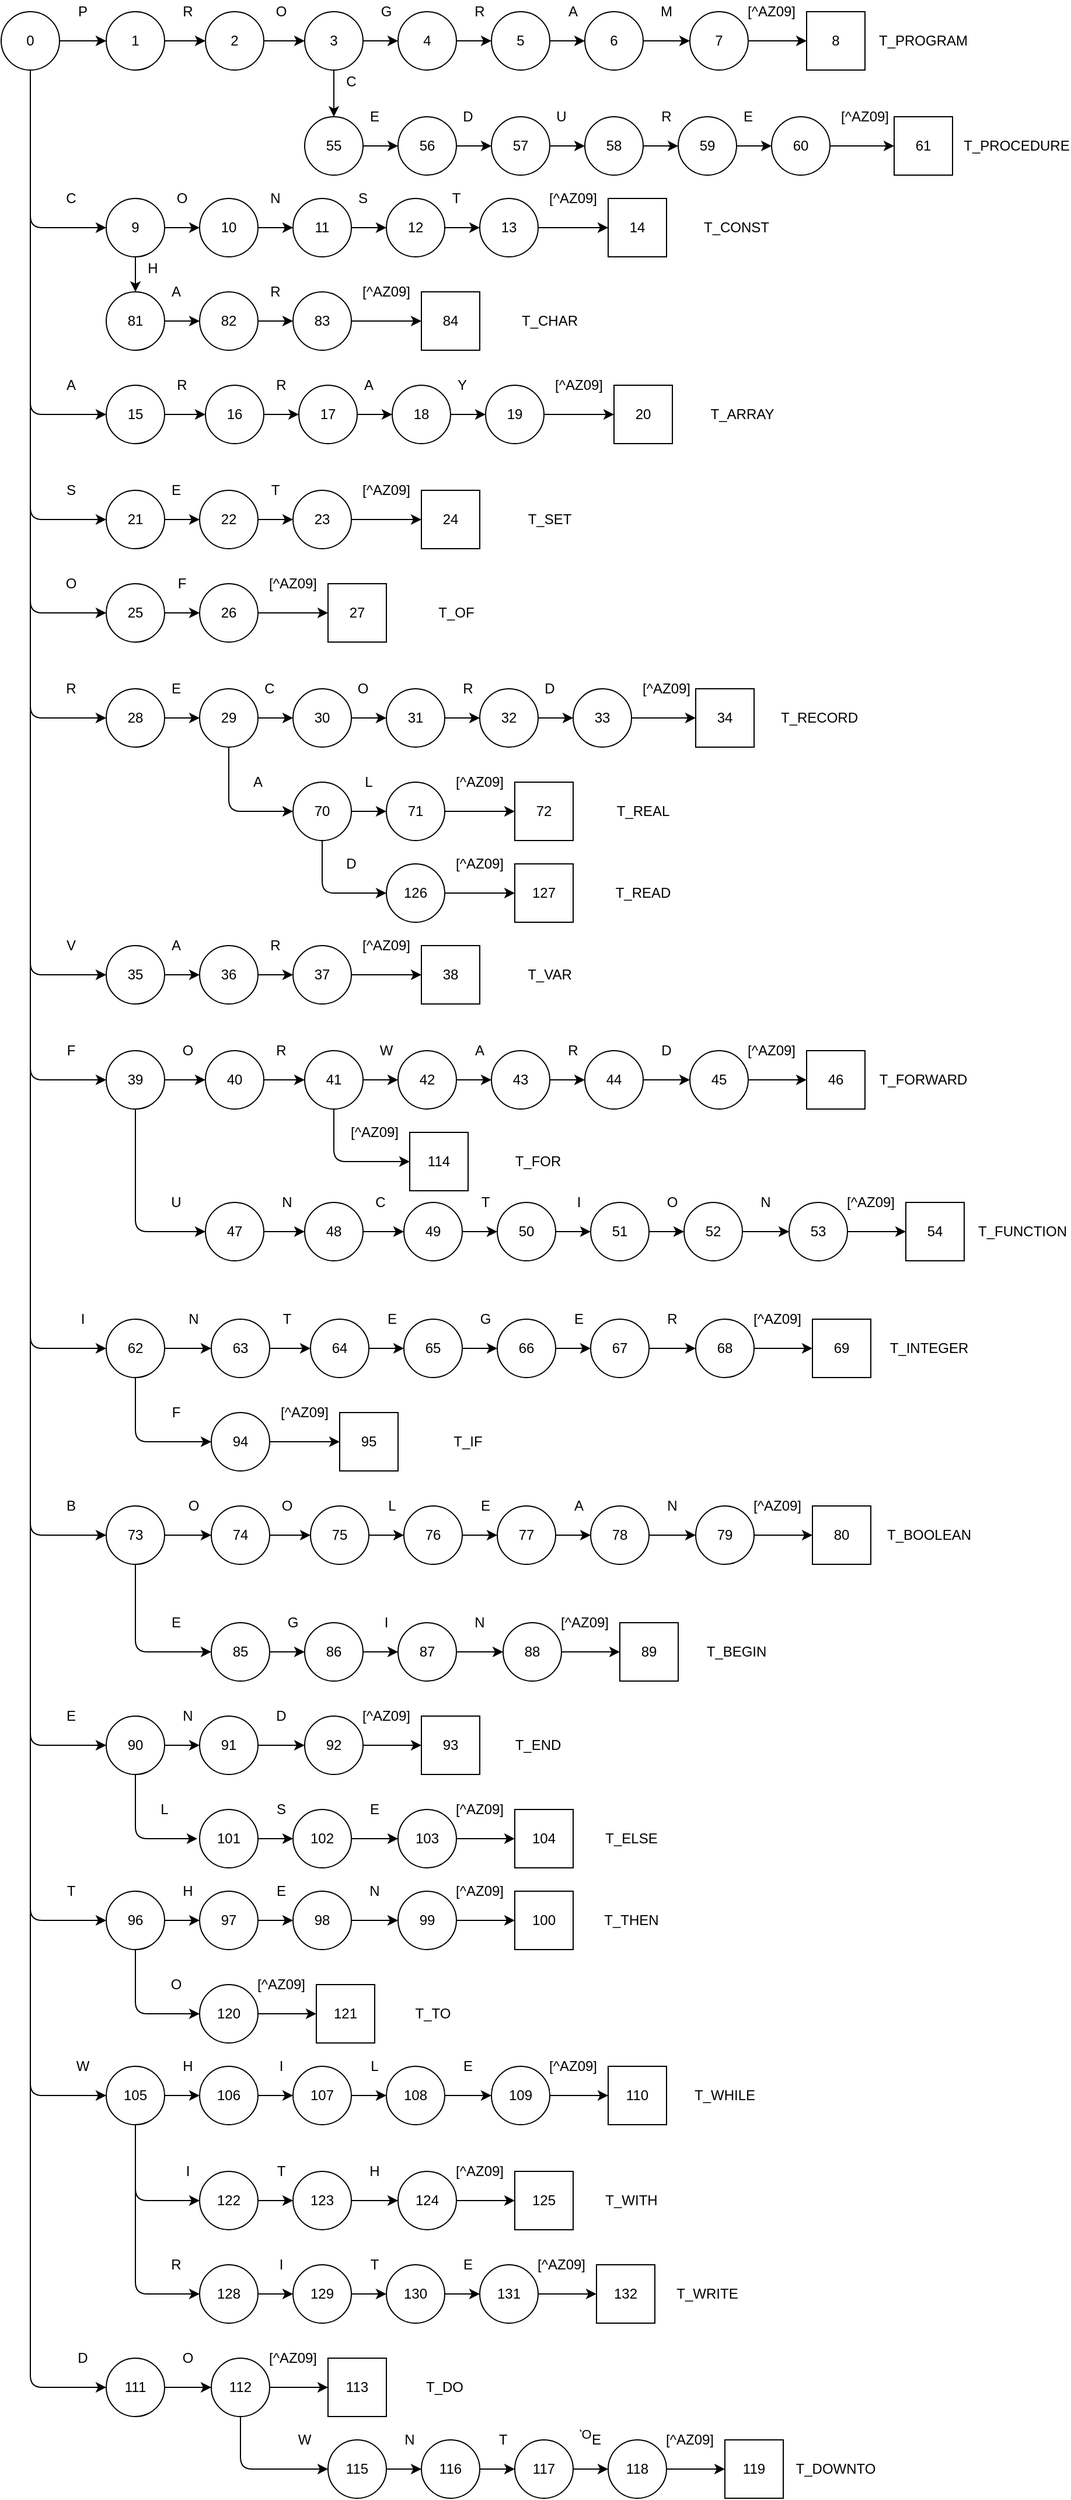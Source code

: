 <mxfile version="13.9.2" type="device" pages="2"><diagram id="Ku8TsDtjeAnXuUefLcOL" name="Page-1"><mxGraphModel dx="3373" dy="918" grid="1" gridSize="10" guides="1" tooltips="1" connect="1" arrows="1" fold="1" page="1" pageScale="1" pageWidth="850" pageHeight="1100" math="0" shadow="0"><root><mxCell id="0"/><mxCell id="1" parent="0"/><mxCell id="txU6ooEFNILknch52zdj-4" style="edgeStyle=orthogonalEdgeStyle;orthogonalLoop=1;jettySize=auto;html=1;exitX=1;exitY=0.5;exitDx=0;exitDy=0;entryX=0;entryY=0.5;entryDx=0;entryDy=0;" edge="1" parent="1" source="P8yJ1UXMI6bRSq30I3gi-3" target="txU6ooEFNILknch52zdj-2"><mxGeometry relative="1" as="geometry"/></mxCell><mxCell id="8w6jit-9NJ6S-tIDxMR3-47" style="edgeStyle=orthogonalEdgeStyle;orthogonalLoop=1;jettySize=auto;html=1;entryX=0;entryY=0.5;entryDx=0;entryDy=0;" edge="1" parent="1" source="P8yJ1UXMI6bRSq30I3gi-3" target="8w6jit-9NJ6S-tIDxMR3-39"><mxGeometry relative="1" as="geometry"><mxPoint x="-1660" y="370" as="targetPoint"/><Array as="points"><mxPoint x="-1665" y="255"/></Array></mxGeometry></mxCell><mxCell id="8w6jit-9NJ6S-tIDxMR3-86" style="edgeStyle=orthogonalEdgeStyle;orthogonalLoop=1;jettySize=auto;html=1;" edge="1" parent="1" source="P8yJ1UXMI6bRSq30I3gi-3" target="8w6jit-9NJ6S-tIDxMR3-78"><mxGeometry relative="1" as="geometry"><Array as="points"><mxPoint x="-1665" y="415"/></Array></mxGeometry></mxCell><mxCell id="8w6jit-9NJ6S-tIDxMR3-100" style="edgeStyle=orthogonalEdgeStyle;orthogonalLoop=1;jettySize=auto;html=1;entryX=0;entryY=0.5;entryDx=0;entryDy=0;" edge="1" parent="1" source="P8yJ1UXMI6bRSq30I3gi-3" target="8w6jit-9NJ6S-tIDxMR3-94"><mxGeometry relative="1" as="geometry"><Array as="points"><mxPoint x="-1665" y="505"/></Array></mxGeometry></mxCell><mxCell id="8w6jit-9NJ6S-tIDxMR3-111" style="edgeStyle=orthogonalEdgeStyle;orthogonalLoop=1;jettySize=auto;html=1;entryX=0;entryY=0.5;entryDx=0;entryDy=0;" edge="1" parent="1" source="P8yJ1UXMI6bRSq30I3gi-3" target="8w6jit-9NJ6S-tIDxMR3-105"><mxGeometry relative="1" as="geometry"><Array as="points"><mxPoint x="-1665" y="585"/></Array></mxGeometry></mxCell><mxCell id="8w6jit-9NJ6S-tIDxMR3-142" style="edgeStyle=orthogonalEdgeStyle;orthogonalLoop=1;jettySize=auto;html=1;entryX=0;entryY=0.5;entryDx=0;entryDy=0;" edge="1" parent="1" source="P8yJ1UXMI6bRSq30I3gi-3" target="8w6jit-9NJ6S-tIDxMR3-127"><mxGeometry relative="1" as="geometry"><Array as="points"><mxPoint x="-1665" y="675"/></Array></mxGeometry></mxCell><mxCell id="8w6jit-9NJ6S-tIDxMR3-180" style="edgeStyle=orthogonalEdgeStyle;orthogonalLoop=1;jettySize=auto;html=1;entryX=0;entryY=0.5;entryDx=0;entryDy=0;" edge="1" parent="1" source="P8yJ1UXMI6bRSq30I3gi-3" target="8w6jit-9NJ6S-tIDxMR3-173"><mxGeometry relative="1" as="geometry"><Array as="points"><mxPoint x="-1665" y="895"/></Array></mxGeometry></mxCell><mxCell id="8w6jit-9NJ6S-tIDxMR3-204" style="edgeStyle=orthogonalEdgeStyle;orthogonalLoop=1;jettySize=auto;html=1;entryX=0;entryY=0.5;entryDx=0;entryDy=0;" edge="1" parent="1" source="P8yJ1UXMI6bRSq30I3gi-3" target="8w6jit-9NJ6S-tIDxMR3-182"><mxGeometry relative="1" as="geometry"><Array as="points"><mxPoint x="-1665" y="985"/></Array></mxGeometry></mxCell><mxCell id="8w6jit-9NJ6S-tIDxMR3-306" style="edgeStyle=orthogonalEdgeStyle;rounded=1;orthogonalLoop=1;jettySize=auto;html=1;entryX=0;entryY=0.5;entryDx=0;entryDy=0;" edge="1" parent="1" source="P8yJ1UXMI6bRSq30I3gi-3" target="8w6jit-9NJ6S-tIDxMR3-284"><mxGeometry relative="1" as="geometry"><Array as="points"><mxPoint x="-1665" y="1215"/></Array></mxGeometry></mxCell><mxCell id="8w6jit-9NJ6S-tIDxMR3-340" style="edgeStyle=orthogonalEdgeStyle;rounded=1;orthogonalLoop=1;jettySize=auto;html=1;entryX=0;entryY=0.5;entryDx=0;entryDy=0;" edge="1" parent="1" source="P8yJ1UXMI6bRSq30I3gi-3" target="8w6jit-9NJ6S-tIDxMR3-318"><mxGeometry relative="1" as="geometry"><Array as="points"><mxPoint x="-1665" y="1375"/></Array></mxGeometry></mxCell><mxCell id="8w6jit-9NJ6S-tIDxMR3-371" style="edgeStyle=orthogonalEdgeStyle;rounded=1;orthogonalLoop=1;jettySize=auto;html=1;entryX=0;entryY=0.5;entryDx=0;entryDy=0;" edge="1" parent="1" source="P8yJ1UXMI6bRSq30I3gi-3" target="8w6jit-9NJ6S-tIDxMR3-361"><mxGeometry relative="1" as="geometry"><Array as="points"><mxPoint x="-1665" y="1555"/></Array></mxGeometry></mxCell><mxCell id="8w6jit-9NJ6S-tIDxMR3-414" style="edgeStyle=orthogonalEdgeStyle;rounded=1;orthogonalLoop=1;jettySize=auto;html=1;entryX=0;entryY=0.5;entryDx=0;entryDy=0;" edge="1" parent="1" source="P8yJ1UXMI6bRSq30I3gi-3" target="8w6jit-9NJ6S-tIDxMR3-400"><mxGeometry relative="1" as="geometry"><Array as="points"><mxPoint x="-1665" y="1705"/></Array></mxGeometry></mxCell><mxCell id="8w6jit-9NJ6S-tIDxMR3-441" style="edgeStyle=orthogonalEdgeStyle;rounded=1;orthogonalLoop=1;jettySize=auto;html=1;entryX=0;entryY=0.5;entryDx=0;entryDy=0;" edge="1" parent="1" source="P8yJ1UXMI6bRSq30I3gi-3" target="8w6jit-9NJ6S-tIDxMR3-424"><mxGeometry relative="1" as="geometry"><mxPoint x="-1600" y="1860.0" as="targetPoint"/><Array as="points"><mxPoint x="-1665" y="1855"/></Array></mxGeometry></mxCell><mxCell id="8w6jit-9NJ6S-tIDxMR3-503" style="edgeStyle=orthogonalEdgeStyle;rounded=1;orthogonalLoop=1;jettySize=auto;html=1;entryX=0;entryY=0.5;entryDx=0;entryDy=0;" edge="1" parent="1" source="P8yJ1UXMI6bRSq30I3gi-3" target="8w6jit-9NJ6S-tIDxMR3-496"><mxGeometry relative="1" as="geometry"><Array as="points"><mxPoint x="-1665" y="2105"/></Array></mxGeometry></mxCell><object label="0" id="P8yJ1UXMI6bRSq30I3gi-3"><mxCell style="ellipse;whiteSpace=wrap;html=1;aspect=fixed;" parent="1" vertex="1"><mxGeometry x="-1690" y="70" width="50" height="50" as="geometry"/></mxCell></object><mxCell id="txU6ooEFNILknch52zdj-9" style="edgeStyle=orthogonalEdgeStyle;orthogonalLoop=1;jettySize=auto;html=1;" edge="1" parent="1" source="txU6ooEFNILknch52zdj-2" target="txU6ooEFNILknch52zdj-5"><mxGeometry relative="1" as="geometry"/></mxCell><object label="1" id="txU6ooEFNILknch52zdj-2"><mxCell style="ellipse;whiteSpace=wrap;html=1;aspect=fixed;" vertex="1" parent="1"><mxGeometry x="-1600" y="70" width="50" height="50" as="geometry"/></mxCell></object><mxCell id="txU6ooEFNILknch52zdj-10" style="edgeStyle=orthogonalEdgeStyle;orthogonalLoop=1;jettySize=auto;html=1;entryX=0;entryY=0.5;entryDx=0;entryDy=0;" edge="1" parent="1" source="txU6ooEFNILknch52zdj-5" target="txU6ooEFNILknch52zdj-6"><mxGeometry relative="1" as="geometry"/></mxCell><object label="2" id="txU6ooEFNILknch52zdj-5"><mxCell style="ellipse;whiteSpace=wrap;html=1;aspect=fixed;" vertex="1" parent="1"><mxGeometry x="-1515" y="70" width="50" height="50" as="geometry"/></mxCell></object><mxCell id="txU6ooEFNILknch52zdj-11" value="" style="edgeStyle=orthogonalEdgeStyle;orthogonalLoop=1;jettySize=auto;html=1;" edge="1" parent="1" source="txU6ooEFNILknch52zdj-6" target="txU6ooEFNILknch52zdj-7"><mxGeometry relative="1" as="geometry"><Array as="points"><mxPoint x="-1300" y="95"/><mxPoint x="-1300" y="95"/></Array></mxGeometry></mxCell><mxCell id="8w6jit-9NJ6S-tIDxMR3-9" style="edgeStyle=orthogonalEdgeStyle;orthogonalLoop=1;jettySize=auto;html=1;entryX=0.5;entryY=0;entryDx=0;entryDy=0;" edge="1" parent="1" source="txU6ooEFNILknch52zdj-6" target="8w6jit-9NJ6S-tIDxMR3-8"><mxGeometry relative="1" as="geometry"/></mxCell><object label="3" id="txU6ooEFNILknch52zdj-6"><mxCell style="ellipse;whiteSpace=wrap;html=1;aspect=fixed;" vertex="1" parent="1"><mxGeometry x="-1430" y="70" width="50" height="50" as="geometry"/></mxCell></object><mxCell id="txU6ooEFNILknch52zdj-12" style="edgeStyle=orthogonalEdgeStyle;orthogonalLoop=1;jettySize=auto;html=1;entryX=0;entryY=0.5;entryDx=0;entryDy=0;" edge="1" parent="1" source="txU6ooEFNILknch52zdj-7" target="txU6ooEFNILknch52zdj-8"><mxGeometry relative="1" as="geometry"/></mxCell><object label="4" id="txU6ooEFNILknch52zdj-7"><mxCell style="ellipse;whiteSpace=wrap;html=1;aspect=fixed;" vertex="1" parent="1"><mxGeometry x="-1350" y="70" width="50" height="50" as="geometry"/></mxCell></object><mxCell id="txU6ooEFNILknch52zdj-17" style="edgeStyle=orthogonalEdgeStyle;orthogonalLoop=1;jettySize=auto;html=1;entryX=0;entryY=0.5;entryDx=0;entryDy=0;" edge="1" parent="1" source="txU6ooEFNILknch52zdj-8" target="txU6ooEFNILknch52zdj-13"><mxGeometry relative="1" as="geometry"/></mxCell><object label="5" id="txU6ooEFNILknch52zdj-8"><mxCell style="ellipse;whiteSpace=wrap;html=1;aspect=fixed;" vertex="1" parent="1"><mxGeometry x="-1270" y="70" width="50" height="50" as="geometry"/></mxCell></object><mxCell id="txU6ooEFNILknch52zdj-18" style="edgeStyle=orthogonalEdgeStyle;orthogonalLoop=1;jettySize=auto;html=1;entryX=0;entryY=0.5;entryDx=0;entryDy=0;" edge="1" parent="1" source="txU6ooEFNILknch52zdj-13" target="txU6ooEFNILknch52zdj-14"><mxGeometry relative="1" as="geometry"/></mxCell><object label="6" id="txU6ooEFNILknch52zdj-13"><mxCell style="ellipse;whiteSpace=wrap;html=1;aspect=fixed;" vertex="1" parent="1"><mxGeometry x="-1190" y="70" width="50" height="50" as="geometry"/></mxCell></object><mxCell id="txU6ooEFNILknch52zdj-19" style="edgeStyle=orthogonalEdgeStyle;orthogonalLoop=1;jettySize=auto;html=1;entryX=0;entryY=0.5;entryDx=0;entryDy=0;" edge="1" parent="1" source="txU6ooEFNILknch52zdj-14" target="txU6ooEFNILknch52zdj-16"><mxGeometry relative="1" as="geometry"/></mxCell><object label="7" id="txU6ooEFNILknch52zdj-14"><mxCell style="ellipse;whiteSpace=wrap;html=1;aspect=fixed;" vertex="1" parent="1"><mxGeometry x="-1100" y="70" width="50" height="50" as="geometry"/></mxCell></object><mxCell id="txU6ooEFNILknch52zdj-16" value="8" style="whiteSpace=wrap;html=1;aspect=fixed;" vertex="1" parent="1"><mxGeometry x="-1000" y="70" width="50" height="50" as="geometry"/></mxCell><mxCell id="txU6ooEFNILknch52zdj-20" value="P" style="text;html=1;strokeColor=none;fillColor=none;align=center;verticalAlign=middle;whiteSpace=wrap;" vertex="1" parent="1"><mxGeometry x="-1640" y="60" width="40" height="20" as="geometry"/></mxCell><mxCell id="txU6ooEFNILknch52zdj-21" value="G" style="text;html=1;strokeColor=none;fillColor=none;align=center;verticalAlign=middle;whiteSpace=wrap;" vertex="1" parent="1"><mxGeometry x="-1380" y="60" width="40" height="20" as="geometry"/></mxCell><mxCell id="txU6ooEFNILknch52zdj-22" value="O" style="text;html=1;strokeColor=none;fillColor=none;align=center;verticalAlign=middle;whiteSpace=wrap;" vertex="1" parent="1"><mxGeometry x="-1470" y="60" width="40" height="20" as="geometry"/></mxCell><mxCell id="txU6ooEFNILknch52zdj-23" value="R" style="text;html=1;strokeColor=none;fillColor=none;align=center;verticalAlign=middle;whiteSpace=wrap;" vertex="1" parent="1"><mxGeometry x="-1550" y="60" width="40" height="20" as="geometry"/></mxCell><mxCell id="txU6ooEFNILknch52zdj-24" value="R" style="text;html=1;strokeColor=none;fillColor=none;align=center;verticalAlign=middle;whiteSpace=wrap;" vertex="1" parent="1"><mxGeometry x="-1300" y="60" width="40" height="20" as="geometry"/></mxCell><mxCell id="txU6ooEFNILknch52zdj-25" value="[^AZ09]" style="text;html=1;strokeColor=none;fillColor=none;align=center;verticalAlign=middle;whiteSpace=wrap;" vertex="1" parent="1"><mxGeometry x="-1050" y="60" width="40" height="20" as="geometry"/></mxCell><mxCell id="txU6ooEFNILknch52zdj-26" value="M" style="text;html=1;strokeColor=none;fillColor=none;align=center;verticalAlign=middle;whiteSpace=wrap;" vertex="1" parent="1"><mxGeometry x="-1140" y="60" width="40" height="20" as="geometry"/></mxCell><mxCell id="txU6ooEFNILknch52zdj-27" value="A" style="text;html=1;strokeColor=none;fillColor=none;align=center;verticalAlign=middle;whiteSpace=wrap;" vertex="1" parent="1"><mxGeometry x="-1220" y="60" width="40" height="20" as="geometry"/></mxCell><mxCell id="8w6jit-9NJ6S-tIDxMR3-3" value="T_PROGRAM" style="text;html=1;strokeColor=none;fillColor=none;align=center;verticalAlign=middle;whiteSpace=wrap;" vertex="1" parent="1"><mxGeometry x="-920" y="85" width="40" height="20" as="geometry"/></mxCell><mxCell id="8w6jit-9NJ6S-tIDxMR3-16" style="edgeStyle=orthogonalEdgeStyle;orthogonalLoop=1;jettySize=auto;html=1;entryX=0;entryY=0.5;entryDx=0;entryDy=0;" edge="1" parent="1" source="8w6jit-9NJ6S-tIDxMR3-6" target="8w6jit-9NJ6S-tIDxMR3-10"><mxGeometry relative="1" as="geometry"/></mxCell><object label="57" id="8w6jit-9NJ6S-tIDxMR3-6"><mxCell style="ellipse;whiteSpace=wrap;html=1;aspect=fixed;" vertex="1" parent="1"><mxGeometry x="-1270" y="160" width="50" height="50" as="geometry"/></mxCell></object><mxCell id="8w6jit-9NJ6S-tIDxMR3-15" style="edgeStyle=orthogonalEdgeStyle;orthogonalLoop=1;jettySize=auto;html=1;entryX=0;entryY=0.5;entryDx=0;entryDy=0;" edge="1" parent="1" source="8w6jit-9NJ6S-tIDxMR3-7" target="8w6jit-9NJ6S-tIDxMR3-6"><mxGeometry relative="1" as="geometry"/></mxCell><object label="56" id="8w6jit-9NJ6S-tIDxMR3-7"><mxCell style="ellipse;whiteSpace=wrap;html=1;aspect=fixed;" vertex="1" parent="1"><mxGeometry x="-1350" y="160" width="50" height="50" as="geometry"/></mxCell></object><mxCell id="8w6jit-9NJ6S-tIDxMR3-14" style="edgeStyle=orthogonalEdgeStyle;orthogonalLoop=1;jettySize=auto;html=1;entryX=0;entryY=0.5;entryDx=0;entryDy=0;" edge="1" parent="1" source="8w6jit-9NJ6S-tIDxMR3-8" target="8w6jit-9NJ6S-tIDxMR3-7"><mxGeometry relative="1" as="geometry"/></mxCell><object label="55" id="8w6jit-9NJ6S-tIDxMR3-8"><mxCell style="ellipse;whiteSpace=wrap;html=1;aspect=fixed;" vertex="1" parent="1"><mxGeometry x="-1430" y="160" width="50" height="50" as="geometry"/></mxCell></object><mxCell id="8w6jit-9NJ6S-tIDxMR3-17" style="edgeStyle=orthogonalEdgeStyle;orthogonalLoop=1;jettySize=auto;html=1;entryX=0;entryY=0.5;entryDx=0;entryDy=0;" edge="1" parent="1" source="8w6jit-9NJ6S-tIDxMR3-10" target="8w6jit-9NJ6S-tIDxMR3-11"><mxGeometry relative="1" as="geometry"/></mxCell><object label="58" id="8w6jit-9NJ6S-tIDxMR3-10"><mxCell style="ellipse;whiteSpace=wrap;html=1;aspect=fixed;" vertex="1" parent="1"><mxGeometry x="-1190" y="160" width="50" height="50" as="geometry"/></mxCell></object><mxCell id="8w6jit-9NJ6S-tIDxMR3-18" style="edgeStyle=orthogonalEdgeStyle;orthogonalLoop=1;jettySize=auto;html=1;exitX=1;exitY=0.5;exitDx=0;exitDy=0;entryX=0;entryY=0.5;entryDx=0;entryDy=0;" edge="1" parent="1" source="8w6jit-9NJ6S-tIDxMR3-11" target="8w6jit-9NJ6S-tIDxMR3-12"><mxGeometry relative="1" as="geometry"><mxPoint x="-1050" y="185" as="targetPoint"/></mxGeometry></mxCell><object label="59" id="8w6jit-9NJ6S-tIDxMR3-11"><mxCell style="ellipse;whiteSpace=wrap;html=1;aspect=fixed;" vertex="1" parent="1"><mxGeometry x="-1110" y="160" width="50" height="50" as="geometry"/></mxCell></object><mxCell id="8w6jit-9NJ6S-tIDxMR3-19" value="" style="edgeStyle=orthogonalEdgeStyle;orthogonalLoop=1;jettySize=auto;html=1;" edge="1" parent="1" source="8w6jit-9NJ6S-tIDxMR3-12" target="8w6jit-9NJ6S-tIDxMR3-13"><mxGeometry relative="1" as="geometry"><Array as="points"><mxPoint x="-960" y="185"/><mxPoint x="-960" y="185"/></Array></mxGeometry></mxCell><object label="60" id="8w6jit-9NJ6S-tIDxMR3-12"><mxCell style="ellipse;whiteSpace=wrap;html=1;aspect=fixed;" vertex="1" parent="1"><mxGeometry x="-1030" y="160" width="50" height="50" as="geometry"/></mxCell></object><mxCell id="8w6jit-9NJ6S-tIDxMR3-13" value="61" style="whiteSpace=wrap;html=1;aspect=fixed;" vertex="1" parent="1"><mxGeometry x="-925" y="160" width="50" height="50" as="geometry"/></mxCell><mxCell id="8w6jit-9NJ6S-tIDxMR3-21" value="14" style="whiteSpace=wrap;html=1;aspect=fixed;" vertex="1" parent="1"><mxGeometry x="-1170" y="230" width="50" height="50" as="geometry"/></mxCell><mxCell id="8w6jit-9NJ6S-tIDxMR3-22" value="T_PROCEDURE" style="text;html=1;strokeColor=none;fillColor=none;align=center;verticalAlign=middle;whiteSpace=wrap;" vertex="1" parent="1"><mxGeometry x="-840" y="175" width="40" height="20" as="geometry"/></mxCell><mxCell id="8w6jit-9NJ6S-tIDxMR3-23" value="C" style="text;html=1;strokeColor=none;fillColor=none;align=center;verticalAlign=middle;whiteSpace=wrap;" vertex="1" parent="1"><mxGeometry x="-1410" y="120" width="40" height="20" as="geometry"/></mxCell><mxCell id="8w6jit-9NJ6S-tIDxMR3-24" value="E" style="text;html=1;strokeColor=none;fillColor=none;align=center;verticalAlign=middle;whiteSpace=wrap;" vertex="1" parent="1"><mxGeometry x="-1390" y="150" width="40" height="20" as="geometry"/></mxCell><mxCell id="8w6jit-9NJ6S-tIDxMR3-25" value="D" style="text;html=1;strokeColor=none;fillColor=none;align=center;verticalAlign=middle;whiteSpace=wrap;" vertex="1" parent="1"><mxGeometry x="-1310" y="150" width="40" height="20" as="geometry"/></mxCell><mxCell id="8w6jit-9NJ6S-tIDxMR3-26" value="U" style="text;html=1;strokeColor=none;fillColor=none;align=center;verticalAlign=middle;whiteSpace=wrap;" vertex="1" parent="1"><mxGeometry x="-1230" y="150" width="40" height="20" as="geometry"/></mxCell><mxCell id="8w6jit-9NJ6S-tIDxMR3-27" value="R" style="text;html=1;strokeColor=none;fillColor=none;align=center;verticalAlign=middle;whiteSpace=wrap;" vertex="1" parent="1"><mxGeometry x="-1140" y="150" width="40" height="20" as="geometry"/></mxCell><mxCell id="8w6jit-9NJ6S-tIDxMR3-28" value="E" style="text;html=1;strokeColor=none;fillColor=none;align=center;verticalAlign=middle;whiteSpace=wrap;" vertex="1" parent="1"><mxGeometry x="-1070" y="150" width="40" height="20" as="geometry"/></mxCell><mxCell id="8w6jit-9NJ6S-tIDxMR3-30" value="[^AZ09]" style="text;html=1;strokeColor=none;fillColor=none;align=center;verticalAlign=middle;whiteSpace=wrap;" vertex="1" parent="1"><mxGeometry x="-970" y="150" width="40" height="20" as="geometry"/></mxCell><mxCell id="8w6jit-9NJ6S-tIDxMR3-59" style="edgeStyle=orthogonalEdgeStyle;orthogonalLoop=1;jettySize=auto;html=1;entryX=0;entryY=0.5;entryDx=0;entryDy=0;" edge="1" parent="1" source="8w6jit-9NJ6S-tIDxMR3-32" target="8w6jit-9NJ6S-tIDxMR3-55"><mxGeometry relative="1" as="geometry"/></mxCell><object label="83" id="8w6jit-9NJ6S-tIDxMR3-32"><mxCell style="ellipse;whiteSpace=wrap;html=1;aspect=fixed;" vertex="1" parent="1"><mxGeometry x="-1440" y="310" width="50" height="50" as="geometry"/></mxCell></object><mxCell id="8w6jit-9NJ6S-tIDxMR3-58" style="edgeStyle=orthogonalEdgeStyle;orthogonalLoop=1;jettySize=auto;html=1;entryX=0;entryY=0.5;entryDx=0;entryDy=0;" edge="1" parent="1" source="8w6jit-9NJ6S-tIDxMR3-33" target="8w6jit-9NJ6S-tIDxMR3-32"><mxGeometry relative="1" as="geometry"/></mxCell><object label="82" id="8w6jit-9NJ6S-tIDxMR3-33"><mxCell style="ellipse;whiteSpace=wrap;html=1;aspect=fixed;" vertex="1" parent="1"><mxGeometry x="-1520" y="310" width="50" height="50" as="geometry"/></mxCell></object><mxCell id="8w6jit-9NJ6S-tIDxMR3-57" style="edgeStyle=orthogonalEdgeStyle;orthogonalLoop=1;jettySize=auto;html=1;entryX=0;entryY=0.5;entryDx=0;entryDy=0;" edge="1" parent="1" source="8w6jit-9NJ6S-tIDxMR3-34" target="8w6jit-9NJ6S-tIDxMR3-33"><mxGeometry relative="1" as="geometry"/></mxCell><object label="81" id="8w6jit-9NJ6S-tIDxMR3-34"><mxCell style="ellipse;whiteSpace=wrap;html=1;aspect=fixed;" vertex="1" parent="1"><mxGeometry x="-1600" y="310" width="50" height="50" as="geometry"/></mxCell></object><mxCell id="8w6jit-9NJ6S-tIDxMR3-46" style="edgeStyle=orthogonalEdgeStyle;orthogonalLoop=1;jettySize=auto;html=1;entryX=0;entryY=0.5;entryDx=0;entryDy=0;" edge="1" parent="1" source="8w6jit-9NJ6S-tIDxMR3-35" target="8w6jit-9NJ6S-tIDxMR3-21"><mxGeometry relative="1" as="geometry"/></mxCell><object label="13" id="8w6jit-9NJ6S-tIDxMR3-35"><mxCell style="ellipse;whiteSpace=wrap;html=1;aspect=fixed;" vertex="1" parent="1"><mxGeometry x="-1280" y="230" width="50" height="50" as="geometry"/></mxCell></object><mxCell id="8w6jit-9NJ6S-tIDxMR3-45" style="edgeStyle=orthogonalEdgeStyle;orthogonalLoop=1;jettySize=auto;html=1;entryX=0;entryY=0.5;entryDx=0;entryDy=0;" edge="1" parent="1" source="8w6jit-9NJ6S-tIDxMR3-36" target="8w6jit-9NJ6S-tIDxMR3-35"><mxGeometry relative="1" as="geometry"/></mxCell><object label="12" id="8w6jit-9NJ6S-tIDxMR3-36"><mxCell style="ellipse;whiteSpace=wrap;html=1;aspect=fixed;" vertex="1" parent="1"><mxGeometry x="-1360" y="230" width="50" height="50" as="geometry"/></mxCell></object><mxCell id="8w6jit-9NJ6S-tIDxMR3-44" style="edgeStyle=orthogonalEdgeStyle;orthogonalLoop=1;jettySize=auto;html=1;entryX=0;entryY=0.5;entryDx=0;entryDy=0;" edge="1" parent="1" source="8w6jit-9NJ6S-tIDxMR3-37" target="8w6jit-9NJ6S-tIDxMR3-36"><mxGeometry relative="1" as="geometry"/></mxCell><object label="11" id="8w6jit-9NJ6S-tIDxMR3-37"><mxCell style="ellipse;whiteSpace=wrap;html=1;aspect=fixed;" vertex="1" parent="1"><mxGeometry x="-1440" y="230" width="50" height="50" as="geometry"/></mxCell></object><mxCell id="8w6jit-9NJ6S-tIDxMR3-43" style="edgeStyle=orthogonalEdgeStyle;orthogonalLoop=1;jettySize=auto;html=1;" edge="1" parent="1" source="8w6jit-9NJ6S-tIDxMR3-38" target="8w6jit-9NJ6S-tIDxMR3-37"><mxGeometry relative="1" as="geometry"/></mxCell><object label="10" id="8w6jit-9NJ6S-tIDxMR3-38"><mxCell style="ellipse;whiteSpace=wrap;html=1;aspect=fixed;" vertex="1" parent="1"><mxGeometry x="-1520" y="230" width="50" height="50" as="geometry"/></mxCell></object><mxCell id="8w6jit-9NJ6S-tIDxMR3-42" style="edgeStyle=orthogonalEdgeStyle;orthogonalLoop=1;jettySize=auto;html=1;entryX=0;entryY=0.5;entryDx=0;entryDy=0;" edge="1" parent="1" source="8w6jit-9NJ6S-tIDxMR3-39" target="8w6jit-9NJ6S-tIDxMR3-38"><mxGeometry relative="1" as="geometry"/></mxCell><mxCell id="8w6jit-9NJ6S-tIDxMR3-56" style="edgeStyle=orthogonalEdgeStyle;orthogonalLoop=1;jettySize=auto;html=1;entryX=0.5;entryY=0;entryDx=0;entryDy=0;" edge="1" parent="1" source="8w6jit-9NJ6S-tIDxMR3-39" target="8w6jit-9NJ6S-tIDxMR3-34"><mxGeometry relative="1" as="geometry"/></mxCell><object label="9" id="8w6jit-9NJ6S-tIDxMR3-39"><mxCell style="ellipse;whiteSpace=wrap;html=1;aspect=fixed;" vertex="1" parent="1"><mxGeometry x="-1600" y="230" width="50" height="50" as="geometry"/></mxCell></object><mxCell id="8w6jit-9NJ6S-tIDxMR3-48" value="C" style="text;html=1;strokeColor=none;fillColor=none;align=center;verticalAlign=middle;whiteSpace=wrap;" vertex="1" parent="1"><mxGeometry x="-1650" y="220" width="40" height="20" as="geometry"/></mxCell><mxCell id="8w6jit-9NJ6S-tIDxMR3-49" value="O" style="text;html=1;strokeColor=none;fillColor=none;align=center;verticalAlign=middle;whiteSpace=wrap;" vertex="1" parent="1"><mxGeometry x="-1555" y="220" width="40" height="20" as="geometry"/></mxCell><mxCell id="8w6jit-9NJ6S-tIDxMR3-50" value="N" style="text;html=1;strokeColor=none;fillColor=none;align=center;verticalAlign=middle;whiteSpace=wrap;" vertex="1" parent="1"><mxGeometry x="-1475" y="220" width="40" height="20" as="geometry"/></mxCell><mxCell id="8w6jit-9NJ6S-tIDxMR3-51" value="S" style="text;html=1;strokeColor=none;fillColor=none;align=center;verticalAlign=middle;whiteSpace=wrap;" vertex="1" parent="1"><mxGeometry x="-1400" y="220" width="40" height="20" as="geometry"/></mxCell><mxCell id="8w6jit-9NJ6S-tIDxMR3-52" value="T" style="text;html=1;strokeColor=none;fillColor=none;align=center;verticalAlign=middle;whiteSpace=wrap;" vertex="1" parent="1"><mxGeometry x="-1320" y="220" width="40" height="20" as="geometry"/></mxCell><mxCell id="8w6jit-9NJ6S-tIDxMR3-53" value="[^AZ09]" style="text;html=1;strokeColor=none;fillColor=none;align=center;verticalAlign=middle;whiteSpace=wrap;" vertex="1" parent="1"><mxGeometry x="-1220" y="220" width="40" height="20" as="geometry"/></mxCell><mxCell id="8w6jit-9NJ6S-tIDxMR3-55" value="84" style="whiteSpace=wrap;html=1;aspect=fixed;" vertex="1" parent="1"><mxGeometry x="-1330" y="310" width="50" height="50" as="geometry"/></mxCell><mxCell id="8w6jit-9NJ6S-tIDxMR3-60" value="H" style="text;html=1;strokeColor=none;fillColor=none;align=center;verticalAlign=middle;whiteSpace=wrap;" vertex="1" parent="1"><mxGeometry x="-1580" y="280" width="40" height="20" as="geometry"/></mxCell><mxCell id="8w6jit-9NJ6S-tIDxMR3-62" value="A" style="text;html=1;strokeColor=none;fillColor=none;align=center;verticalAlign=middle;whiteSpace=wrap;" vertex="1" parent="1"><mxGeometry x="-1560" y="300" width="40" height="20" as="geometry"/></mxCell><mxCell id="8w6jit-9NJ6S-tIDxMR3-63" value="R" style="text;html=1;strokeColor=none;fillColor=none;align=center;verticalAlign=middle;whiteSpace=wrap;" vertex="1" parent="1"><mxGeometry x="-1475" y="300" width="40" height="20" as="geometry"/></mxCell><mxCell id="8w6jit-9NJ6S-tIDxMR3-65" value="[^AZ09]" style="text;html=1;strokeColor=none;fillColor=none;align=center;verticalAlign=middle;whiteSpace=wrap;" vertex="1" parent="1"><mxGeometry x="-1380" y="300" width="40" height="20" as="geometry"/></mxCell><mxCell id="8w6jit-9NJ6S-tIDxMR3-66" value="T_CHAR" style="text;html=1;strokeColor=none;fillColor=none;align=center;verticalAlign=middle;whiteSpace=wrap;" vertex="1" parent="1"><mxGeometry x="-1240" y="325" width="40" height="20" as="geometry"/></mxCell><mxCell id="8w6jit-9NJ6S-tIDxMR3-67" value="T_CONST" style="text;html=1;strokeColor=none;fillColor=none;align=center;verticalAlign=middle;whiteSpace=wrap;" vertex="1" parent="1"><mxGeometry x="-1080" y="245" width="40" height="20" as="geometry"/></mxCell><mxCell id="8w6jit-9NJ6S-tIDxMR3-68" value="20" style="whiteSpace=wrap;html=1;aspect=fixed;" vertex="1" parent="1"><mxGeometry x="-1165" y="390" width="50" height="50" as="geometry"/></mxCell><mxCell id="8w6jit-9NJ6S-tIDxMR3-69" style="edgeStyle=orthogonalEdgeStyle;orthogonalLoop=1;jettySize=auto;html=1;entryX=0;entryY=0.5;entryDx=0;entryDy=0;" edge="1" parent="1" source="8w6jit-9NJ6S-tIDxMR3-70" target="8w6jit-9NJ6S-tIDxMR3-68"><mxGeometry relative="1" as="geometry"/></mxCell><object label="19" id="8w6jit-9NJ6S-tIDxMR3-70"><mxCell style="ellipse;whiteSpace=wrap;html=1;aspect=fixed;" vertex="1" parent="1"><mxGeometry x="-1275" y="390" width="50" height="50" as="geometry"/></mxCell></object><mxCell id="8w6jit-9NJ6S-tIDxMR3-71" style="edgeStyle=orthogonalEdgeStyle;orthogonalLoop=1;jettySize=auto;html=1;entryX=0;entryY=0.5;entryDx=0;entryDy=0;" edge="1" parent="1" source="8w6jit-9NJ6S-tIDxMR3-72" target="8w6jit-9NJ6S-tIDxMR3-70"><mxGeometry relative="1" as="geometry"/></mxCell><object label="18" id="8w6jit-9NJ6S-tIDxMR3-72"><mxCell style="ellipse;whiteSpace=wrap;html=1;aspect=fixed;" vertex="1" parent="1"><mxGeometry x="-1355" y="390" width="50" height="50" as="geometry"/></mxCell></object><mxCell id="8w6jit-9NJ6S-tIDxMR3-73" style="edgeStyle=orthogonalEdgeStyle;orthogonalLoop=1;jettySize=auto;html=1;entryX=0;entryY=0.5;entryDx=0;entryDy=0;" edge="1" parent="1" source="8w6jit-9NJ6S-tIDxMR3-74" target="8w6jit-9NJ6S-tIDxMR3-72"><mxGeometry relative="1" as="geometry"/></mxCell><object label="17" id="8w6jit-9NJ6S-tIDxMR3-74"><mxCell style="ellipse;whiteSpace=wrap;html=1;aspect=fixed;" vertex="1" parent="1"><mxGeometry x="-1435" y="390" width="50" height="50" as="geometry"/></mxCell></object><mxCell id="8w6jit-9NJ6S-tIDxMR3-75" style="edgeStyle=orthogonalEdgeStyle;orthogonalLoop=1;jettySize=auto;html=1;" edge="1" parent="1" source="8w6jit-9NJ6S-tIDxMR3-76" target="8w6jit-9NJ6S-tIDxMR3-74"><mxGeometry relative="1" as="geometry"/></mxCell><object label="16" id="8w6jit-9NJ6S-tIDxMR3-76"><mxCell style="ellipse;whiteSpace=wrap;html=1;aspect=fixed;" vertex="1" parent="1"><mxGeometry x="-1515" y="390" width="50" height="50" as="geometry"/></mxCell></object><mxCell id="8w6jit-9NJ6S-tIDxMR3-77" style="edgeStyle=orthogonalEdgeStyle;orthogonalLoop=1;jettySize=auto;html=1;entryX=0;entryY=0.5;entryDx=0;entryDy=0;" edge="1" parent="1" source="8w6jit-9NJ6S-tIDxMR3-78" target="8w6jit-9NJ6S-tIDxMR3-76"><mxGeometry relative="1" as="geometry"/></mxCell><object label="15" id="8w6jit-9NJ6S-tIDxMR3-78"><mxCell style="ellipse;whiteSpace=wrap;html=1;aspect=fixed;" vertex="1" parent="1"><mxGeometry x="-1600" y="390" width="50" height="50" as="geometry"/></mxCell></object><mxCell id="8w6jit-9NJ6S-tIDxMR3-79" value="R" style="text;html=1;strokeColor=none;fillColor=none;align=center;verticalAlign=middle;whiteSpace=wrap;" vertex="1" parent="1"><mxGeometry x="-1555" y="380" width="40" height="20" as="geometry"/></mxCell><mxCell id="8w6jit-9NJ6S-tIDxMR3-80" value="R" style="text;html=1;strokeColor=none;fillColor=none;align=center;verticalAlign=middle;whiteSpace=wrap;" vertex="1" parent="1"><mxGeometry x="-1470" y="380" width="40" height="20" as="geometry"/></mxCell><mxCell id="8w6jit-9NJ6S-tIDxMR3-81" value="A" style="text;html=1;strokeColor=none;fillColor=none;align=center;verticalAlign=middle;whiteSpace=wrap;" vertex="1" parent="1"><mxGeometry x="-1395" y="380" width="40" height="20" as="geometry"/></mxCell><mxCell id="8w6jit-9NJ6S-tIDxMR3-82" value="Y" style="text;html=1;strokeColor=none;fillColor=none;align=center;verticalAlign=middle;whiteSpace=wrap;" vertex="1" parent="1"><mxGeometry x="-1315" y="380" width="40" height="20" as="geometry"/></mxCell><mxCell id="8w6jit-9NJ6S-tIDxMR3-83" value="[^AZ09]" style="text;html=1;strokeColor=none;fillColor=none;align=center;verticalAlign=middle;whiteSpace=wrap;" vertex="1" parent="1"><mxGeometry x="-1215" y="380" width="40" height="20" as="geometry"/></mxCell><mxCell id="8w6jit-9NJ6S-tIDxMR3-85" value="T_ARRAY&lt;br&gt;" style="text;html=1;strokeColor=none;fillColor=none;align=center;verticalAlign=middle;whiteSpace=wrap;" vertex="1" parent="1"><mxGeometry x="-1075" y="405" width="40" height="20" as="geometry"/></mxCell><mxCell id="8w6jit-9NJ6S-tIDxMR3-88" value="A" style="text;html=1;strokeColor=none;fillColor=none;align=center;verticalAlign=middle;whiteSpace=wrap;" vertex="1" parent="1"><mxGeometry x="-1650" y="380" width="40" height="20" as="geometry"/></mxCell><mxCell id="8w6jit-9NJ6S-tIDxMR3-89" style="edgeStyle=orthogonalEdgeStyle;orthogonalLoop=1;jettySize=auto;html=1;entryX=0;entryY=0.5;entryDx=0;entryDy=0;" edge="1" parent="1" source="8w6jit-9NJ6S-tIDxMR3-90" target="8w6jit-9NJ6S-tIDxMR3-95"><mxGeometry relative="1" as="geometry"/></mxCell><object label="23" id="8w6jit-9NJ6S-tIDxMR3-90"><mxCell style="ellipse;whiteSpace=wrap;html=1;aspect=fixed;" vertex="1" parent="1"><mxGeometry x="-1440" y="480" width="50" height="50" as="geometry"/></mxCell></object><mxCell id="8w6jit-9NJ6S-tIDxMR3-91" style="edgeStyle=orthogonalEdgeStyle;orthogonalLoop=1;jettySize=auto;html=1;entryX=0;entryY=0.5;entryDx=0;entryDy=0;" edge="1" parent="1" source="8w6jit-9NJ6S-tIDxMR3-92" target="8w6jit-9NJ6S-tIDxMR3-90"><mxGeometry relative="1" as="geometry"/></mxCell><object label="22" id="8w6jit-9NJ6S-tIDxMR3-92"><mxCell style="ellipse;whiteSpace=wrap;html=1;aspect=fixed;" vertex="1" parent="1"><mxGeometry x="-1520" y="480" width="50" height="50" as="geometry"/></mxCell></object><mxCell id="8w6jit-9NJ6S-tIDxMR3-93" style="edgeStyle=orthogonalEdgeStyle;orthogonalLoop=1;jettySize=auto;html=1;entryX=0;entryY=0.5;entryDx=0;entryDy=0;" edge="1" parent="1" source="8w6jit-9NJ6S-tIDxMR3-94" target="8w6jit-9NJ6S-tIDxMR3-92"><mxGeometry relative="1" as="geometry"/></mxCell><object label="21" id="8w6jit-9NJ6S-tIDxMR3-94"><mxCell style="ellipse;whiteSpace=wrap;html=1;aspect=fixed;" vertex="1" parent="1"><mxGeometry x="-1600" y="480" width="50" height="50" as="geometry"/></mxCell></object><mxCell id="8w6jit-9NJ6S-tIDxMR3-95" value="24" style="whiteSpace=wrap;html=1;aspect=fixed;" vertex="1" parent="1"><mxGeometry x="-1330" y="480" width="50" height="50" as="geometry"/></mxCell><mxCell id="8w6jit-9NJ6S-tIDxMR3-96" value="E" style="text;html=1;strokeColor=none;fillColor=none;align=center;verticalAlign=middle;whiteSpace=wrap;" vertex="1" parent="1"><mxGeometry x="-1560" y="470" width="40" height="20" as="geometry"/></mxCell><mxCell id="8w6jit-9NJ6S-tIDxMR3-97" value="T" style="text;html=1;strokeColor=none;fillColor=none;align=center;verticalAlign=middle;whiteSpace=wrap;" vertex="1" parent="1"><mxGeometry x="-1475" y="470" width="40" height="20" as="geometry"/></mxCell><mxCell id="8w6jit-9NJ6S-tIDxMR3-98" value="[^AZ09]" style="text;html=1;strokeColor=none;fillColor=none;align=center;verticalAlign=middle;whiteSpace=wrap;" vertex="1" parent="1"><mxGeometry x="-1380" y="470" width="40" height="20" as="geometry"/></mxCell><mxCell id="8w6jit-9NJ6S-tIDxMR3-99" value="T_SET" style="text;html=1;strokeColor=none;fillColor=none;align=center;verticalAlign=middle;whiteSpace=wrap;" vertex="1" parent="1"><mxGeometry x="-1240" y="495" width="40" height="20" as="geometry"/></mxCell><mxCell id="8w6jit-9NJ6S-tIDxMR3-101" value="S" style="text;html=1;strokeColor=none;fillColor=none;align=center;verticalAlign=middle;whiteSpace=wrap;" vertex="1" parent="1"><mxGeometry x="-1650" y="470" width="40" height="20" as="geometry"/></mxCell><mxCell id="8w6jit-9NJ6S-tIDxMR3-102" style="edgeStyle=orthogonalEdgeStyle;orthogonalLoop=1;jettySize=auto;html=1;entryX=0;entryY=0.5;entryDx=0;entryDy=0;" edge="1" parent="1" source="8w6jit-9NJ6S-tIDxMR3-103" target="8w6jit-9NJ6S-tIDxMR3-107"><mxGeometry relative="1" as="geometry"/></mxCell><object label="26" id="8w6jit-9NJ6S-tIDxMR3-103"><mxCell style="ellipse;whiteSpace=wrap;html=1;aspect=fixed;" vertex="1" parent="1"><mxGeometry x="-1520" y="560" width="50" height="50" as="geometry"/></mxCell></object><mxCell id="8w6jit-9NJ6S-tIDxMR3-104" style="edgeStyle=orthogonalEdgeStyle;orthogonalLoop=1;jettySize=auto;html=1;entryX=0;entryY=0.5;entryDx=0;entryDy=0;" edge="1" parent="1" source="8w6jit-9NJ6S-tIDxMR3-105" target="8w6jit-9NJ6S-tIDxMR3-103"><mxGeometry relative="1" as="geometry"/></mxCell><object label="25" id="8w6jit-9NJ6S-tIDxMR3-105"><mxCell style="ellipse;whiteSpace=wrap;html=1;aspect=fixed;" vertex="1" parent="1"><mxGeometry x="-1600" y="560" width="50" height="50" as="geometry"/></mxCell></object><mxCell id="8w6jit-9NJ6S-tIDxMR3-107" value="27" style="whiteSpace=wrap;html=1;aspect=fixed;" vertex="1" parent="1"><mxGeometry x="-1410" y="560" width="50" height="50" as="geometry"/></mxCell><mxCell id="8w6jit-9NJ6S-tIDxMR3-108" value="F" style="text;html=1;strokeColor=none;fillColor=none;align=center;verticalAlign=middle;whiteSpace=wrap;" vertex="1" parent="1"><mxGeometry x="-1555" y="550" width="40" height="20" as="geometry"/></mxCell><mxCell id="8w6jit-9NJ6S-tIDxMR3-109" value="[^AZ09]" style="text;html=1;strokeColor=none;fillColor=none;align=center;verticalAlign=middle;whiteSpace=wrap;" vertex="1" parent="1"><mxGeometry x="-1460" y="550" width="40" height="20" as="geometry"/></mxCell><mxCell id="8w6jit-9NJ6S-tIDxMR3-110" value="T_OF" style="text;html=1;strokeColor=none;fillColor=none;align=center;verticalAlign=middle;whiteSpace=wrap;" vertex="1" parent="1"><mxGeometry x="-1320" y="575" width="40" height="20" as="geometry"/></mxCell><mxCell id="8w6jit-9NJ6S-tIDxMR3-121" value="O" style="text;html=1;strokeColor=none;fillColor=none;align=center;verticalAlign=middle;whiteSpace=wrap;" vertex="1" parent="1"><mxGeometry x="-1650" y="550" width="40" height="20" as="geometry"/></mxCell><mxCell id="8w6jit-9NJ6S-tIDxMR3-122" style="edgeStyle=orthogonalEdgeStyle;orthogonalLoop=1;jettySize=auto;html=1;entryX=0;entryY=0.5;entryDx=0;entryDy=0;" edge="1" parent="1" source="8w6jit-9NJ6S-tIDxMR3-123" target="8w6jit-9NJ6S-tIDxMR3-129"><mxGeometry relative="1" as="geometry"/></mxCell><object label="30" id="8w6jit-9NJ6S-tIDxMR3-123"><mxCell style="ellipse;whiteSpace=wrap;html=1;aspect=fixed;" vertex="1" parent="1"><mxGeometry x="-1440" y="650" width="50" height="50" as="geometry"/></mxCell></object><mxCell id="8w6jit-9NJ6S-tIDxMR3-124" style="edgeStyle=orthogonalEdgeStyle;orthogonalLoop=1;jettySize=auto;html=1;entryX=0;entryY=0.5;entryDx=0;entryDy=0;" edge="1" parent="1" source="8w6jit-9NJ6S-tIDxMR3-125" target="8w6jit-9NJ6S-tIDxMR3-123"><mxGeometry relative="1" as="geometry"/></mxCell><mxCell id="8w6jit-9NJ6S-tIDxMR3-154" style="edgeStyle=orthogonalEdgeStyle;orthogonalLoop=1;jettySize=auto;html=1;entryX=0;entryY=0.5;entryDx=0;entryDy=0;" edge="1" parent="1" source="8w6jit-9NJ6S-tIDxMR3-125" target="8w6jit-9NJ6S-tIDxMR3-147"><mxGeometry relative="1" as="geometry"><Array as="points"><mxPoint x="-1495" y="755"/></Array></mxGeometry></mxCell><object label="29" id="8w6jit-9NJ6S-tIDxMR3-125"><mxCell style="ellipse;whiteSpace=wrap;html=1;aspect=fixed;" vertex="1" parent="1"><mxGeometry x="-1520" y="650" width="50" height="50" as="geometry"/></mxCell></object><mxCell id="8w6jit-9NJ6S-tIDxMR3-126" style="edgeStyle=orthogonalEdgeStyle;orthogonalLoop=1;jettySize=auto;html=1;entryX=0;entryY=0.5;entryDx=0;entryDy=0;" edge="1" parent="1" source="8w6jit-9NJ6S-tIDxMR3-127" target="8w6jit-9NJ6S-tIDxMR3-125"><mxGeometry relative="1" as="geometry"/></mxCell><object label="28" id="8w6jit-9NJ6S-tIDxMR3-127"><mxCell style="ellipse;whiteSpace=wrap;html=1;aspect=fixed;" vertex="1" parent="1"><mxGeometry x="-1600" y="650" width="50" height="50" as="geometry"/></mxCell></object><mxCell id="8w6jit-9NJ6S-tIDxMR3-128" style="edgeStyle=orthogonalEdgeStyle;orthogonalLoop=1;jettySize=auto;html=1;entryX=0;entryY=0.5;entryDx=0;entryDy=0;" edge="1" parent="1" source="8w6jit-9NJ6S-tIDxMR3-129" target="8w6jit-9NJ6S-tIDxMR3-131"><mxGeometry relative="1" as="geometry"/></mxCell><object label="31" id="8w6jit-9NJ6S-tIDxMR3-129"><mxCell style="ellipse;whiteSpace=wrap;html=1;aspect=fixed;" vertex="1" parent="1"><mxGeometry x="-1360" y="650" width="50" height="50" as="geometry"/></mxCell></object><mxCell id="8w6jit-9NJ6S-tIDxMR3-130" style="edgeStyle=orthogonalEdgeStyle;orthogonalLoop=1;jettySize=auto;html=1;exitX=1;exitY=0.5;exitDx=0;exitDy=0;entryX=0;entryY=0.5;entryDx=0;entryDy=0;" edge="1" parent="1" source="8w6jit-9NJ6S-tIDxMR3-131" target="8w6jit-9NJ6S-tIDxMR3-133"><mxGeometry relative="1" as="geometry"><mxPoint x="-1220" y="675" as="targetPoint"/></mxGeometry></mxCell><object label="32" id="8w6jit-9NJ6S-tIDxMR3-131"><mxCell style="ellipse;whiteSpace=wrap;html=1;aspect=fixed;" vertex="1" parent="1"><mxGeometry x="-1280" y="650" width="50" height="50" as="geometry"/></mxCell></object><mxCell id="8w6jit-9NJ6S-tIDxMR3-132" value="" style="edgeStyle=orthogonalEdgeStyle;orthogonalLoop=1;jettySize=auto;html=1;" edge="1" parent="1" source="8w6jit-9NJ6S-tIDxMR3-133" target="8w6jit-9NJ6S-tIDxMR3-134"><mxGeometry relative="1" as="geometry"><Array as="points"><mxPoint x="-1130" y="675"/><mxPoint x="-1130" y="675"/></Array></mxGeometry></mxCell><object label="33" id="8w6jit-9NJ6S-tIDxMR3-133"><mxCell style="ellipse;whiteSpace=wrap;html=1;aspect=fixed;" vertex="1" parent="1"><mxGeometry x="-1200" y="650" width="50" height="50" as="geometry"/></mxCell></object><mxCell id="8w6jit-9NJ6S-tIDxMR3-134" value="34" style="whiteSpace=wrap;html=1;aspect=fixed;" vertex="1" parent="1"><mxGeometry x="-1095" y="650" width="50" height="50" as="geometry"/></mxCell><mxCell id="8w6jit-9NJ6S-tIDxMR3-135" value="T_RECORD&lt;br&gt;" style="text;html=1;strokeColor=none;fillColor=none;align=center;verticalAlign=middle;whiteSpace=wrap;" vertex="1" parent="1"><mxGeometry x="-1009" y="665" width="40" height="20" as="geometry"/></mxCell><mxCell id="8w6jit-9NJ6S-tIDxMR3-136" value="E" style="text;html=1;strokeColor=none;fillColor=none;align=center;verticalAlign=middle;whiteSpace=wrap;" vertex="1" parent="1"><mxGeometry x="-1560" y="640" width="40" height="20" as="geometry"/></mxCell><mxCell id="8w6jit-9NJ6S-tIDxMR3-137" value="C" style="text;html=1;strokeColor=none;fillColor=none;align=center;verticalAlign=middle;whiteSpace=wrap;" vertex="1" parent="1"><mxGeometry x="-1480" y="640" width="40" height="20" as="geometry"/></mxCell><mxCell id="8w6jit-9NJ6S-tIDxMR3-138" value="O" style="text;html=1;strokeColor=none;fillColor=none;align=center;verticalAlign=middle;whiteSpace=wrap;" vertex="1" parent="1"><mxGeometry x="-1400" y="640" width="40" height="20" as="geometry"/></mxCell><mxCell id="8w6jit-9NJ6S-tIDxMR3-139" value="R" style="text;html=1;strokeColor=none;fillColor=none;align=center;verticalAlign=middle;whiteSpace=wrap;" vertex="1" parent="1"><mxGeometry x="-1310" y="640" width="40" height="20" as="geometry"/></mxCell><mxCell id="8w6jit-9NJ6S-tIDxMR3-140" value="D" style="text;html=1;strokeColor=none;fillColor=none;align=center;verticalAlign=middle;whiteSpace=wrap;" vertex="1" parent="1"><mxGeometry x="-1240" y="640" width="40" height="20" as="geometry"/></mxCell><mxCell id="8w6jit-9NJ6S-tIDxMR3-141" value="[^AZ09]" style="text;html=1;strokeColor=none;fillColor=none;align=center;verticalAlign=middle;whiteSpace=wrap;" vertex="1" parent="1"><mxGeometry x="-1140" y="640" width="40" height="20" as="geometry"/></mxCell><mxCell id="8w6jit-9NJ6S-tIDxMR3-143" value="R" style="text;html=1;strokeColor=none;fillColor=none;align=center;verticalAlign=middle;whiteSpace=wrap;" vertex="1" parent="1"><mxGeometry x="-1650" y="640" width="40" height="20" as="geometry"/></mxCell><mxCell id="8w6jit-9NJ6S-tIDxMR3-144" style="edgeStyle=orthogonalEdgeStyle;orthogonalLoop=1;jettySize=auto;html=1;entryX=0;entryY=0.5;entryDx=0;entryDy=0;" edge="1" parent="1" source="8w6jit-9NJ6S-tIDxMR3-145" target="8w6jit-9NJ6S-tIDxMR3-148"><mxGeometry relative="1" as="geometry"/></mxCell><object label="71" id="8w6jit-9NJ6S-tIDxMR3-145"><mxCell style="ellipse;whiteSpace=wrap;html=1;aspect=fixed;" vertex="1" parent="1"><mxGeometry x="-1360" y="730" width="50" height="50" as="geometry"/></mxCell></object><mxCell id="8w6jit-9NJ6S-tIDxMR3-146" style="edgeStyle=orthogonalEdgeStyle;orthogonalLoop=1;jettySize=auto;html=1;entryX=0;entryY=0.5;entryDx=0;entryDy=0;" edge="1" parent="1" source="8w6jit-9NJ6S-tIDxMR3-147" target="8w6jit-9NJ6S-tIDxMR3-145"><mxGeometry relative="1" as="geometry"/></mxCell><object label="70" id="8w6jit-9NJ6S-tIDxMR3-147"><mxCell style="ellipse;whiteSpace=wrap;html=1;aspect=fixed;" vertex="1" parent="1"><mxGeometry x="-1440" y="730" width="50" height="50" as="geometry"/></mxCell></object><mxCell id="8w6jit-9NJ6S-tIDxMR3-148" value="72" style="whiteSpace=wrap;html=1;aspect=fixed;" vertex="1" parent="1"><mxGeometry x="-1250" y="730" width="50" height="50" as="geometry"/></mxCell><mxCell id="8w6jit-9NJ6S-tIDxMR3-149" value="L" style="text;html=1;strokeColor=none;fillColor=none;align=center;verticalAlign=middle;whiteSpace=wrap;" vertex="1" parent="1"><mxGeometry x="-1395" y="720" width="40" height="20" as="geometry"/></mxCell><mxCell id="8w6jit-9NJ6S-tIDxMR3-150" value="[^AZ09]" style="text;html=1;strokeColor=none;fillColor=none;align=center;verticalAlign=middle;whiteSpace=wrap;" vertex="1" parent="1"><mxGeometry x="-1300" y="720" width="40" height="20" as="geometry"/></mxCell><mxCell id="8w6jit-9NJ6S-tIDxMR3-151" value="T_REAL" style="text;html=1;strokeColor=none;fillColor=none;align=center;verticalAlign=middle;whiteSpace=wrap;" vertex="1" parent="1"><mxGeometry x="-1160" y="745" width="40" height="20" as="geometry"/></mxCell><mxCell id="8w6jit-9NJ6S-tIDxMR3-152" value="A" style="text;html=1;strokeColor=none;fillColor=none;align=center;verticalAlign=middle;whiteSpace=wrap;" vertex="1" parent="1"><mxGeometry x="-1490" y="720" width="40" height="20" as="geometry"/></mxCell><mxCell id="8w6jit-9NJ6S-tIDxMR3-161" style="edgeStyle=orthogonalEdgeStyle;orthogonalLoop=1;jettySize=auto;html=1;entryX=0;entryY=0.5;entryDx=0;entryDy=0;" edge="1" parent="1" source="8w6jit-9NJ6S-tIDxMR3-162" target="8w6jit-9NJ6S-tIDxMR3-164"><mxGeometry relative="1" as="geometry"/></mxCell><object label="126" id="8w6jit-9NJ6S-tIDxMR3-162"><mxCell style="ellipse;whiteSpace=wrap;html=1;aspect=fixed;" vertex="1" parent="1"><mxGeometry x="-1360" y="800" width="50" height="50" as="geometry"/></mxCell></object><mxCell id="8w6jit-9NJ6S-tIDxMR3-163" style="edgeStyle=orthogonalEdgeStyle;orthogonalLoop=1;jettySize=auto;html=1;entryX=0;entryY=0.5;entryDx=0;entryDy=0;exitX=0.5;exitY=1;exitDx=0;exitDy=0;" edge="1" parent="1" target="8w6jit-9NJ6S-tIDxMR3-162" source="8w6jit-9NJ6S-tIDxMR3-147"><mxGeometry relative="1" as="geometry"><mxPoint x="-1390" y="825" as="sourcePoint"/></mxGeometry></mxCell><mxCell id="8w6jit-9NJ6S-tIDxMR3-164" value="127" style="whiteSpace=wrap;html=1;aspect=fixed;" vertex="1" parent="1"><mxGeometry x="-1250" y="800" width="50" height="50" as="geometry"/></mxCell><mxCell id="8w6jit-9NJ6S-tIDxMR3-165" value="[^AZ09]" style="text;html=1;strokeColor=none;fillColor=none;align=center;verticalAlign=middle;whiteSpace=wrap;" vertex="1" parent="1"><mxGeometry x="-1300" y="790" width="40" height="20" as="geometry"/></mxCell><mxCell id="8w6jit-9NJ6S-tIDxMR3-166" value="T_READ" style="text;html=1;strokeColor=none;fillColor=none;align=center;verticalAlign=middle;whiteSpace=wrap;" vertex="1" parent="1"><mxGeometry x="-1160" y="815" width="40" height="20" as="geometry"/></mxCell><mxCell id="8w6jit-9NJ6S-tIDxMR3-167" value="D" style="text;html=1;strokeColor=none;fillColor=none;align=center;verticalAlign=middle;whiteSpace=wrap;" vertex="1" parent="1"><mxGeometry x="-1410" y="790" width="40" height="20" as="geometry"/></mxCell><mxCell id="8w6jit-9NJ6S-tIDxMR3-168" style="edgeStyle=orthogonalEdgeStyle;orthogonalLoop=1;jettySize=auto;html=1;entryX=0;entryY=0.5;entryDx=0;entryDy=0;" edge="1" parent="1" source="8w6jit-9NJ6S-tIDxMR3-169" target="8w6jit-9NJ6S-tIDxMR3-174"><mxGeometry relative="1" as="geometry"/></mxCell><object label="37" id="8w6jit-9NJ6S-tIDxMR3-169"><mxCell style="ellipse;whiteSpace=wrap;html=1;aspect=fixed;" vertex="1" parent="1"><mxGeometry x="-1440" y="870" width="50" height="50" as="geometry"/></mxCell></object><mxCell id="8w6jit-9NJ6S-tIDxMR3-170" style="edgeStyle=orthogonalEdgeStyle;orthogonalLoop=1;jettySize=auto;html=1;entryX=0;entryY=0.5;entryDx=0;entryDy=0;" edge="1" parent="1" source="8w6jit-9NJ6S-tIDxMR3-171" target="8w6jit-9NJ6S-tIDxMR3-169"><mxGeometry relative="1" as="geometry"/></mxCell><object label="36" id="8w6jit-9NJ6S-tIDxMR3-171"><mxCell style="ellipse;whiteSpace=wrap;html=1;aspect=fixed;" vertex="1" parent="1"><mxGeometry x="-1520" y="870" width="50" height="50" as="geometry"/></mxCell></object><mxCell id="8w6jit-9NJ6S-tIDxMR3-172" style="edgeStyle=orthogonalEdgeStyle;orthogonalLoop=1;jettySize=auto;html=1;entryX=0;entryY=0.5;entryDx=0;entryDy=0;" edge="1" parent="1" source="8w6jit-9NJ6S-tIDxMR3-173" target="8w6jit-9NJ6S-tIDxMR3-171"><mxGeometry relative="1" as="geometry"/></mxCell><object label="35" id="8w6jit-9NJ6S-tIDxMR3-173"><mxCell style="ellipse;whiteSpace=wrap;html=1;aspect=fixed;" vertex="1" parent="1"><mxGeometry x="-1600" y="870" width="50" height="50" as="geometry"/></mxCell></object><mxCell id="8w6jit-9NJ6S-tIDxMR3-174" value="38" style="whiteSpace=wrap;html=1;aspect=fixed;" vertex="1" parent="1"><mxGeometry x="-1330" y="870" width="50" height="50" as="geometry"/></mxCell><mxCell id="8w6jit-9NJ6S-tIDxMR3-175" value="A" style="text;html=1;strokeColor=none;fillColor=none;align=center;verticalAlign=middle;whiteSpace=wrap;" vertex="1" parent="1"><mxGeometry x="-1560" y="860" width="40" height="20" as="geometry"/></mxCell><mxCell id="8w6jit-9NJ6S-tIDxMR3-176" value="R" style="text;html=1;strokeColor=none;fillColor=none;align=center;verticalAlign=middle;whiteSpace=wrap;" vertex="1" parent="1"><mxGeometry x="-1475" y="860" width="40" height="20" as="geometry"/></mxCell><mxCell id="8w6jit-9NJ6S-tIDxMR3-177" value="[^AZ09]" style="text;html=1;strokeColor=none;fillColor=none;align=center;verticalAlign=middle;whiteSpace=wrap;" vertex="1" parent="1"><mxGeometry x="-1380" y="860" width="40" height="20" as="geometry"/></mxCell><mxCell id="8w6jit-9NJ6S-tIDxMR3-178" value="T_VAR" style="text;html=1;strokeColor=none;fillColor=none;align=center;verticalAlign=middle;whiteSpace=wrap;" vertex="1" parent="1"><mxGeometry x="-1240" y="885" width="40" height="20" as="geometry"/></mxCell><mxCell id="8w6jit-9NJ6S-tIDxMR3-179" value="V" style="text;html=1;strokeColor=none;fillColor=none;align=center;verticalAlign=middle;whiteSpace=wrap;" vertex="1" parent="1"><mxGeometry x="-1650" y="860" width="40" height="20" as="geometry"/></mxCell><mxCell id="8w6jit-9NJ6S-tIDxMR3-181" style="edgeStyle=orthogonalEdgeStyle;orthogonalLoop=1;jettySize=auto;html=1;" edge="1" source="8w6jit-9NJ6S-tIDxMR3-182" target="8w6jit-9NJ6S-tIDxMR3-184" parent="1"><mxGeometry relative="1" as="geometry"/></mxCell><mxCell id="8w6jit-9NJ6S-tIDxMR3-257" style="edgeStyle=orthogonalEdgeStyle;rounded=1;orthogonalLoop=1;jettySize=auto;html=1;entryX=0;entryY=0.5;entryDx=0;entryDy=0;" edge="1" parent="1" source="8w6jit-9NJ6S-tIDxMR3-182" target="8w6jit-9NJ6S-tIDxMR3-235"><mxGeometry relative="1" as="geometry"><Array as="points"><mxPoint x="-1575" y="1115"/></Array></mxGeometry></mxCell><object label="39" id="8w6jit-9NJ6S-tIDxMR3-182"><mxCell style="ellipse;whiteSpace=wrap;html=1;aspect=fixed;" vertex="1" parent="1"><mxGeometry x="-1600" y="960" width="50" height="50" as="geometry"/></mxCell></object><mxCell id="8w6jit-9NJ6S-tIDxMR3-183" style="edgeStyle=orthogonalEdgeStyle;orthogonalLoop=1;jettySize=auto;html=1;entryX=0;entryY=0.5;entryDx=0;entryDy=0;" edge="1" source="8w6jit-9NJ6S-tIDxMR3-184" target="8w6jit-9NJ6S-tIDxMR3-186" parent="1"><mxGeometry relative="1" as="geometry"/></mxCell><object label="40" id="8w6jit-9NJ6S-tIDxMR3-184"><mxCell style="ellipse;whiteSpace=wrap;html=1;aspect=fixed;" vertex="1" parent="1"><mxGeometry x="-1515" y="960" width="50" height="50" as="geometry"/></mxCell></object><mxCell id="8w6jit-9NJ6S-tIDxMR3-185" value="" style="edgeStyle=orthogonalEdgeStyle;orthogonalLoop=1;jettySize=auto;html=1;" edge="1" source="8w6jit-9NJ6S-tIDxMR3-186" target="8w6jit-9NJ6S-tIDxMR3-188" parent="1"><mxGeometry relative="1" as="geometry"><Array as="points"><mxPoint x="-1300" y="985"/><mxPoint x="-1300" y="985"/></Array></mxGeometry></mxCell><object label="41" id="8w6jit-9NJ6S-tIDxMR3-186"><mxCell style="ellipse;whiteSpace=wrap;html=1;aspect=fixed;" vertex="1" parent="1"><mxGeometry x="-1430" y="960" width="50" height="50" as="geometry"/></mxCell></object><mxCell id="8w6jit-9NJ6S-tIDxMR3-187" style="edgeStyle=orthogonalEdgeStyle;orthogonalLoop=1;jettySize=auto;html=1;entryX=0;entryY=0.5;entryDx=0;entryDy=0;" edge="1" source="8w6jit-9NJ6S-tIDxMR3-188" target="8w6jit-9NJ6S-tIDxMR3-190" parent="1"><mxGeometry relative="1" as="geometry"/></mxCell><object label="42" id="8w6jit-9NJ6S-tIDxMR3-188"><mxCell style="ellipse;whiteSpace=wrap;html=1;aspect=fixed;" vertex="1" parent="1"><mxGeometry x="-1350" y="960" width="50" height="50" as="geometry"/></mxCell></object><mxCell id="8w6jit-9NJ6S-tIDxMR3-189" style="edgeStyle=orthogonalEdgeStyle;orthogonalLoop=1;jettySize=auto;html=1;entryX=0;entryY=0.5;entryDx=0;entryDy=0;" edge="1" source="8w6jit-9NJ6S-tIDxMR3-190" target="8w6jit-9NJ6S-tIDxMR3-192" parent="1"><mxGeometry relative="1" as="geometry"/></mxCell><object label="43" id="8w6jit-9NJ6S-tIDxMR3-190"><mxCell style="ellipse;whiteSpace=wrap;html=1;aspect=fixed;" vertex="1" parent="1"><mxGeometry x="-1270" y="960" width="50" height="50" as="geometry"/></mxCell></object><mxCell id="8w6jit-9NJ6S-tIDxMR3-191" style="edgeStyle=orthogonalEdgeStyle;orthogonalLoop=1;jettySize=auto;html=1;entryX=0;entryY=0.5;entryDx=0;entryDy=0;" edge="1" source="8w6jit-9NJ6S-tIDxMR3-192" target="8w6jit-9NJ6S-tIDxMR3-194" parent="1"><mxGeometry relative="1" as="geometry"/></mxCell><object label="44" id="8w6jit-9NJ6S-tIDxMR3-192"><mxCell style="ellipse;whiteSpace=wrap;html=1;aspect=fixed;" vertex="1" parent="1"><mxGeometry x="-1190" y="960" width="50" height="50" as="geometry"/></mxCell></object><mxCell id="8w6jit-9NJ6S-tIDxMR3-193" style="edgeStyle=orthogonalEdgeStyle;orthogonalLoop=1;jettySize=auto;html=1;entryX=0;entryY=0.5;entryDx=0;entryDy=0;" edge="1" source="8w6jit-9NJ6S-tIDxMR3-194" target="8w6jit-9NJ6S-tIDxMR3-195" parent="1"><mxGeometry relative="1" as="geometry"/></mxCell><object label="45" id="8w6jit-9NJ6S-tIDxMR3-194"><mxCell style="ellipse;whiteSpace=wrap;html=1;aspect=fixed;" vertex="1" parent="1"><mxGeometry x="-1100" y="960" width="50" height="50" as="geometry"/></mxCell></object><mxCell id="8w6jit-9NJ6S-tIDxMR3-195" value="46" style="whiteSpace=wrap;html=1;aspect=fixed;" vertex="1" parent="1"><mxGeometry x="-1000" y="960" width="50" height="50" as="geometry"/></mxCell><mxCell id="8w6jit-9NJ6S-tIDxMR3-196" value="W" style="text;html=1;strokeColor=none;fillColor=none;align=center;verticalAlign=middle;whiteSpace=wrap;" vertex="1" parent="1"><mxGeometry x="-1380" y="950" width="40" height="20" as="geometry"/></mxCell><mxCell id="8w6jit-9NJ6S-tIDxMR3-197" value="R" style="text;html=1;strokeColor=none;fillColor=none;align=center;verticalAlign=middle;whiteSpace=wrap;" vertex="1" parent="1"><mxGeometry x="-1470" y="950" width="40" height="20" as="geometry"/></mxCell><mxCell id="8w6jit-9NJ6S-tIDxMR3-198" value="O" style="text;html=1;strokeColor=none;fillColor=none;align=center;verticalAlign=middle;whiteSpace=wrap;" vertex="1" parent="1"><mxGeometry x="-1550" y="950" width="40" height="20" as="geometry"/></mxCell><mxCell id="8w6jit-9NJ6S-tIDxMR3-199" value="A" style="text;html=1;strokeColor=none;fillColor=none;align=center;verticalAlign=middle;whiteSpace=wrap;" vertex="1" parent="1"><mxGeometry x="-1300" y="950" width="40" height="20" as="geometry"/></mxCell><mxCell id="8w6jit-9NJ6S-tIDxMR3-200" value="[^AZ09]" style="text;html=1;strokeColor=none;fillColor=none;align=center;verticalAlign=middle;whiteSpace=wrap;" vertex="1" parent="1"><mxGeometry x="-1050" y="950" width="40" height="20" as="geometry"/></mxCell><mxCell id="8w6jit-9NJ6S-tIDxMR3-201" value="D" style="text;html=1;strokeColor=none;fillColor=none;align=center;verticalAlign=middle;whiteSpace=wrap;" vertex="1" parent="1"><mxGeometry x="-1140" y="950" width="40" height="20" as="geometry"/></mxCell><mxCell id="8w6jit-9NJ6S-tIDxMR3-202" value="R" style="text;html=1;strokeColor=none;fillColor=none;align=center;verticalAlign=middle;whiteSpace=wrap;" vertex="1" parent="1"><mxGeometry x="-1220" y="950" width="40" height="20" as="geometry"/></mxCell><mxCell id="8w6jit-9NJ6S-tIDxMR3-203" value="T_FORWARD" style="text;html=1;strokeColor=none;fillColor=none;align=center;verticalAlign=middle;whiteSpace=wrap;" vertex="1" parent="1"><mxGeometry x="-920" y="975" width="40" height="20" as="geometry"/></mxCell><mxCell id="8w6jit-9NJ6S-tIDxMR3-229" value="F" style="text;html=1;strokeColor=none;fillColor=none;align=center;verticalAlign=middle;whiteSpace=wrap;" vertex="1" parent="1"><mxGeometry x="-1650" y="950" width="40" height="20" as="geometry"/></mxCell><mxCell id="8w6jit-9NJ6S-tIDxMR3-230" style="edgeStyle=orthogonalEdgeStyle;orthogonalLoop=1;jettySize=auto;html=1;entryX=0;entryY=0.5;entryDx=0;entryDy=0;exitX=0.5;exitY=1;exitDx=0;exitDy=0;" edge="1" parent="1" target="8w6jit-9NJ6S-tIDxMR3-231" source="8w6jit-9NJ6S-tIDxMR3-186"><mxGeometry relative="1" as="geometry"><mxPoint x="-1400" y="1055" as="sourcePoint"/></mxGeometry></mxCell><mxCell id="8w6jit-9NJ6S-tIDxMR3-231" value="114" style="whiteSpace=wrap;html=1;aspect=fixed;" vertex="1" parent="1"><mxGeometry x="-1340" y="1030" width="50" height="50" as="geometry"/></mxCell><mxCell id="8w6jit-9NJ6S-tIDxMR3-232" value="[^AZ09]" style="text;html=1;strokeColor=none;fillColor=none;align=center;verticalAlign=middle;whiteSpace=wrap;" vertex="1" parent="1"><mxGeometry x="-1390" y="1020" width="40" height="20" as="geometry"/></mxCell><mxCell id="8w6jit-9NJ6S-tIDxMR3-233" value="T_FOR" style="text;html=1;strokeColor=none;fillColor=none;align=center;verticalAlign=middle;whiteSpace=wrap;" vertex="1" parent="1"><mxGeometry x="-1250" y="1045" width="40" height="20" as="geometry"/></mxCell><mxCell id="8w6jit-9NJ6S-tIDxMR3-234" style="edgeStyle=orthogonalEdgeStyle;orthogonalLoop=1;jettySize=auto;html=1;" edge="1" source="8w6jit-9NJ6S-tIDxMR3-235" target="8w6jit-9NJ6S-tIDxMR3-237" parent="1"><mxGeometry relative="1" as="geometry"/></mxCell><object label="47" id="8w6jit-9NJ6S-tIDxMR3-235"><mxCell style="ellipse;whiteSpace=wrap;html=1;aspect=fixed;" vertex="1" parent="1"><mxGeometry x="-1515" y="1090" width="50" height="50" as="geometry"/></mxCell></object><mxCell id="8w6jit-9NJ6S-tIDxMR3-236" style="edgeStyle=orthogonalEdgeStyle;orthogonalLoop=1;jettySize=auto;html=1;entryX=0;entryY=0.5;entryDx=0;entryDy=0;" edge="1" source="8w6jit-9NJ6S-tIDxMR3-237" target="8w6jit-9NJ6S-tIDxMR3-239" parent="1"><mxGeometry relative="1" as="geometry"/></mxCell><object label="48" id="8w6jit-9NJ6S-tIDxMR3-237"><mxCell style="ellipse;whiteSpace=wrap;html=1;aspect=fixed;" vertex="1" parent="1"><mxGeometry x="-1430" y="1090" width="50" height="50" as="geometry"/></mxCell></object><mxCell id="8w6jit-9NJ6S-tIDxMR3-238" value="" style="edgeStyle=orthogonalEdgeStyle;orthogonalLoop=1;jettySize=auto;html=1;" edge="1" source="8w6jit-9NJ6S-tIDxMR3-239" target="8w6jit-9NJ6S-tIDxMR3-241" parent="1"><mxGeometry relative="1" as="geometry"><Array as="points"><mxPoint x="-1215" y="1115"/><mxPoint x="-1215" y="1115"/></Array></mxGeometry></mxCell><object label="49" id="8w6jit-9NJ6S-tIDxMR3-239"><mxCell style="ellipse;whiteSpace=wrap;html=1;aspect=fixed;" vertex="1" parent="1"><mxGeometry x="-1345" y="1090" width="50" height="50" as="geometry"/></mxCell></object><mxCell id="8w6jit-9NJ6S-tIDxMR3-240" style="edgeStyle=orthogonalEdgeStyle;orthogonalLoop=1;jettySize=auto;html=1;entryX=0;entryY=0.5;entryDx=0;entryDy=0;" edge="1" source="8w6jit-9NJ6S-tIDxMR3-241" target="8w6jit-9NJ6S-tIDxMR3-243" parent="1"><mxGeometry relative="1" as="geometry"/></mxCell><object label="50" id="8w6jit-9NJ6S-tIDxMR3-241"><mxCell style="ellipse;whiteSpace=wrap;html=1;aspect=fixed;" vertex="1" parent="1"><mxGeometry x="-1265" y="1090" width="50" height="50" as="geometry"/></mxCell></object><mxCell id="8w6jit-9NJ6S-tIDxMR3-242" style="edgeStyle=orthogonalEdgeStyle;orthogonalLoop=1;jettySize=auto;html=1;entryX=0;entryY=0.5;entryDx=0;entryDy=0;" edge="1" source="8w6jit-9NJ6S-tIDxMR3-243" target="8w6jit-9NJ6S-tIDxMR3-245" parent="1"><mxGeometry relative="1" as="geometry"/></mxCell><object label="51" id="8w6jit-9NJ6S-tIDxMR3-243"><mxCell style="ellipse;whiteSpace=wrap;html=1;aspect=fixed;" vertex="1" parent="1"><mxGeometry x="-1185" y="1090" width="50" height="50" as="geometry"/></mxCell></object><mxCell id="8w6jit-9NJ6S-tIDxMR3-244" style="edgeStyle=orthogonalEdgeStyle;orthogonalLoop=1;jettySize=auto;html=1;entryX=0;entryY=0.5;entryDx=0;entryDy=0;" edge="1" source="8w6jit-9NJ6S-tIDxMR3-245" target="8w6jit-9NJ6S-tIDxMR3-247" parent="1"><mxGeometry relative="1" as="geometry"/></mxCell><object label="52" id="8w6jit-9NJ6S-tIDxMR3-245"><mxCell style="ellipse;whiteSpace=wrap;html=1;aspect=fixed;" vertex="1" parent="1"><mxGeometry x="-1105" y="1090" width="50" height="50" as="geometry"/></mxCell></object><mxCell id="8w6jit-9NJ6S-tIDxMR3-246" style="edgeStyle=orthogonalEdgeStyle;orthogonalLoop=1;jettySize=auto;html=1;entryX=0;entryY=0.5;entryDx=0;entryDy=0;" edge="1" source="8w6jit-9NJ6S-tIDxMR3-247" target="8w6jit-9NJ6S-tIDxMR3-248" parent="1"><mxGeometry relative="1" as="geometry"/></mxCell><object label="53" id="8w6jit-9NJ6S-tIDxMR3-247"><mxCell style="ellipse;whiteSpace=wrap;html=1;aspect=fixed;" vertex="1" parent="1"><mxGeometry x="-1015" y="1090" width="50" height="50" as="geometry"/></mxCell></object><mxCell id="8w6jit-9NJ6S-tIDxMR3-248" value="54" style="whiteSpace=wrap;html=1;aspect=fixed;" vertex="1" parent="1"><mxGeometry x="-915" y="1090" width="50" height="50" as="geometry"/></mxCell><mxCell id="8w6jit-9NJ6S-tIDxMR3-249" value="T" style="text;html=1;strokeColor=none;fillColor=none;align=center;verticalAlign=middle;whiteSpace=wrap;" vertex="1" parent="1"><mxGeometry x="-1295" y="1080" width="40" height="20" as="geometry"/></mxCell><mxCell id="8w6jit-9NJ6S-tIDxMR3-250" value="C" style="text;html=1;strokeColor=none;fillColor=none;align=center;verticalAlign=middle;whiteSpace=wrap;" vertex="1" parent="1"><mxGeometry x="-1385" y="1080" width="40" height="20" as="geometry"/></mxCell><mxCell id="8w6jit-9NJ6S-tIDxMR3-251" value="N" style="text;html=1;strokeColor=none;fillColor=none;align=center;verticalAlign=middle;whiteSpace=wrap;" vertex="1" parent="1"><mxGeometry x="-1465" y="1080" width="40" height="20" as="geometry"/></mxCell><mxCell id="8w6jit-9NJ6S-tIDxMR3-252" value="I" style="text;html=1;strokeColor=none;fillColor=none;align=center;verticalAlign=middle;whiteSpace=wrap;" vertex="1" parent="1"><mxGeometry x="-1215" y="1080" width="40" height="20" as="geometry"/></mxCell><mxCell id="8w6jit-9NJ6S-tIDxMR3-253" value="[^AZ09]" style="text;html=1;strokeColor=none;fillColor=none;align=center;verticalAlign=middle;whiteSpace=wrap;" vertex="1" parent="1"><mxGeometry x="-965" y="1080" width="40" height="20" as="geometry"/></mxCell><mxCell id="8w6jit-9NJ6S-tIDxMR3-254" value="N" style="text;html=1;strokeColor=none;fillColor=none;align=center;verticalAlign=middle;whiteSpace=wrap;" vertex="1" parent="1"><mxGeometry x="-1055" y="1080" width="40" height="20" as="geometry"/></mxCell><mxCell id="8w6jit-9NJ6S-tIDxMR3-255" value="O" style="text;html=1;strokeColor=none;fillColor=none;align=center;verticalAlign=middle;whiteSpace=wrap;" vertex="1" parent="1"><mxGeometry x="-1135" y="1080" width="40" height="20" as="geometry"/></mxCell><mxCell id="8w6jit-9NJ6S-tIDxMR3-256" value="T_FUNCTION" style="text;html=1;strokeColor=none;fillColor=none;align=center;verticalAlign=middle;whiteSpace=wrap;" vertex="1" parent="1"><mxGeometry x="-835" y="1105" width="40" height="20" as="geometry"/></mxCell><mxCell id="8w6jit-9NJ6S-tIDxMR3-258" value="U" style="text;html=1;strokeColor=none;fillColor=none;align=center;verticalAlign=middle;whiteSpace=wrap;" vertex="1" parent="1"><mxGeometry x="-1560" y="1080" width="40" height="20" as="geometry"/></mxCell><mxCell id="8w6jit-9NJ6S-tIDxMR3-283" style="edgeStyle=orthogonalEdgeStyle;orthogonalLoop=1;jettySize=auto;html=1;" edge="1" source="8w6jit-9NJ6S-tIDxMR3-284" target="8w6jit-9NJ6S-tIDxMR3-286" parent="1"><mxGeometry relative="1" as="geometry"/></mxCell><mxCell id="8w6jit-9NJ6S-tIDxMR3-314" style="edgeStyle=orthogonalEdgeStyle;rounded=1;orthogonalLoop=1;jettySize=auto;html=1;entryX=0;entryY=0.5;entryDx=0;entryDy=0;" edge="1" parent="1" source="8w6jit-9NJ6S-tIDxMR3-284" target="8w6jit-9NJ6S-tIDxMR3-310"><mxGeometry relative="1" as="geometry"><Array as="points"><mxPoint x="-1575" y="1295"/></Array></mxGeometry></mxCell><object label="62" id="8w6jit-9NJ6S-tIDxMR3-284"><mxCell style="ellipse;whiteSpace=wrap;html=1;aspect=fixed;" vertex="1" parent="1"><mxGeometry x="-1600" y="1190" width="50" height="50" as="geometry"/></mxCell></object><mxCell id="8w6jit-9NJ6S-tIDxMR3-285" style="edgeStyle=orthogonalEdgeStyle;orthogonalLoop=1;jettySize=auto;html=1;entryX=0;entryY=0.5;entryDx=0;entryDy=0;" edge="1" source="8w6jit-9NJ6S-tIDxMR3-286" target="8w6jit-9NJ6S-tIDxMR3-288" parent="1"><mxGeometry relative="1" as="geometry"/></mxCell><object label="63" id="8w6jit-9NJ6S-tIDxMR3-286"><mxCell style="ellipse;whiteSpace=wrap;html=1;aspect=fixed;" vertex="1" parent="1"><mxGeometry x="-1510" y="1190" width="50" height="50" as="geometry"/></mxCell></object><mxCell id="8w6jit-9NJ6S-tIDxMR3-287" value="" style="edgeStyle=orthogonalEdgeStyle;orthogonalLoop=1;jettySize=auto;html=1;" edge="1" source="8w6jit-9NJ6S-tIDxMR3-288" target="8w6jit-9NJ6S-tIDxMR3-290" parent="1"><mxGeometry relative="1" as="geometry"><Array as="points"><mxPoint x="-1295" y="1215"/><mxPoint x="-1295" y="1215"/></Array></mxGeometry></mxCell><object label="64" id="8w6jit-9NJ6S-tIDxMR3-288"><mxCell style="ellipse;whiteSpace=wrap;html=1;aspect=fixed;" vertex="1" parent="1"><mxGeometry x="-1425" y="1190" width="50" height="50" as="geometry"/></mxCell></object><mxCell id="8w6jit-9NJ6S-tIDxMR3-289" style="edgeStyle=orthogonalEdgeStyle;orthogonalLoop=1;jettySize=auto;html=1;entryX=0;entryY=0.5;entryDx=0;entryDy=0;" edge="1" source="8w6jit-9NJ6S-tIDxMR3-290" target="8w6jit-9NJ6S-tIDxMR3-292" parent="1"><mxGeometry relative="1" as="geometry"/></mxCell><object label="65" id="8w6jit-9NJ6S-tIDxMR3-290"><mxCell style="ellipse;whiteSpace=wrap;html=1;aspect=fixed;" vertex="1" parent="1"><mxGeometry x="-1345" y="1190" width="50" height="50" as="geometry"/></mxCell></object><mxCell id="8w6jit-9NJ6S-tIDxMR3-291" style="edgeStyle=orthogonalEdgeStyle;orthogonalLoop=1;jettySize=auto;html=1;entryX=0;entryY=0.5;entryDx=0;entryDy=0;" edge="1" source="8w6jit-9NJ6S-tIDxMR3-292" target="8w6jit-9NJ6S-tIDxMR3-294" parent="1"><mxGeometry relative="1" as="geometry"/></mxCell><object label="66" id="8w6jit-9NJ6S-tIDxMR3-292"><mxCell style="ellipse;whiteSpace=wrap;html=1;aspect=fixed;" vertex="1" parent="1"><mxGeometry x="-1265" y="1190" width="50" height="50" as="geometry"/></mxCell></object><mxCell id="8w6jit-9NJ6S-tIDxMR3-293" style="edgeStyle=orthogonalEdgeStyle;orthogonalLoop=1;jettySize=auto;html=1;entryX=0;entryY=0.5;entryDx=0;entryDy=0;" edge="1" source="8w6jit-9NJ6S-tIDxMR3-294" target="8w6jit-9NJ6S-tIDxMR3-296" parent="1"><mxGeometry relative="1" as="geometry"/></mxCell><object label="67" id="8w6jit-9NJ6S-tIDxMR3-294"><mxCell style="ellipse;whiteSpace=wrap;html=1;aspect=fixed;" vertex="1" parent="1"><mxGeometry x="-1185" y="1190" width="50" height="50" as="geometry"/></mxCell></object><mxCell id="8w6jit-9NJ6S-tIDxMR3-295" style="edgeStyle=orthogonalEdgeStyle;orthogonalLoop=1;jettySize=auto;html=1;entryX=0;entryY=0.5;entryDx=0;entryDy=0;" edge="1" source="8w6jit-9NJ6S-tIDxMR3-296" target="8w6jit-9NJ6S-tIDxMR3-297" parent="1"><mxGeometry relative="1" as="geometry"/></mxCell><object label="68" id="8w6jit-9NJ6S-tIDxMR3-296"><mxCell style="ellipse;whiteSpace=wrap;html=1;aspect=fixed;" vertex="1" parent="1"><mxGeometry x="-1095" y="1190" width="50" height="50" as="geometry"/></mxCell></object><mxCell id="8w6jit-9NJ6S-tIDxMR3-297" value="69" style="whiteSpace=wrap;html=1;aspect=fixed;" vertex="1" parent="1"><mxGeometry x="-995" y="1190" width="50" height="50" as="geometry"/></mxCell><mxCell id="8w6jit-9NJ6S-tIDxMR3-298" value="E" style="text;html=1;strokeColor=none;fillColor=none;align=center;verticalAlign=middle;whiteSpace=wrap;" vertex="1" parent="1"><mxGeometry x="-1375" y="1180" width="40" height="20" as="geometry"/></mxCell><mxCell id="8w6jit-9NJ6S-tIDxMR3-299" value="T" style="text;html=1;strokeColor=none;fillColor=none;align=center;verticalAlign=middle;whiteSpace=wrap;" vertex="1" parent="1"><mxGeometry x="-1465" y="1180" width="40" height="20" as="geometry"/></mxCell><mxCell id="8w6jit-9NJ6S-tIDxMR3-300" value="N" style="text;html=1;strokeColor=none;fillColor=none;align=center;verticalAlign=middle;whiteSpace=wrap;" vertex="1" parent="1"><mxGeometry x="-1545" y="1180" width="40" height="20" as="geometry"/></mxCell><mxCell id="8w6jit-9NJ6S-tIDxMR3-301" value="G" style="text;html=1;strokeColor=none;fillColor=none;align=center;verticalAlign=middle;whiteSpace=wrap;" vertex="1" parent="1"><mxGeometry x="-1295" y="1180" width="40" height="20" as="geometry"/></mxCell><mxCell id="8w6jit-9NJ6S-tIDxMR3-302" value="[^AZ09]" style="text;html=1;strokeColor=none;fillColor=none;align=center;verticalAlign=middle;whiteSpace=wrap;" vertex="1" parent="1"><mxGeometry x="-1045" y="1180" width="40" height="20" as="geometry"/></mxCell><mxCell id="8w6jit-9NJ6S-tIDxMR3-303" value="R" style="text;html=1;strokeColor=none;fillColor=none;align=center;verticalAlign=middle;whiteSpace=wrap;" vertex="1" parent="1"><mxGeometry x="-1135" y="1180" width="40" height="20" as="geometry"/></mxCell><mxCell id="8w6jit-9NJ6S-tIDxMR3-304" value="E" style="text;html=1;strokeColor=none;fillColor=none;align=center;verticalAlign=middle;whiteSpace=wrap;" vertex="1" parent="1"><mxGeometry x="-1215" y="1180" width="40" height="20" as="geometry"/></mxCell><mxCell id="8w6jit-9NJ6S-tIDxMR3-305" value="T_INTEGER" style="text;html=1;strokeColor=none;fillColor=none;align=center;verticalAlign=middle;whiteSpace=wrap;" vertex="1" parent="1"><mxGeometry x="-915" y="1205" width="40" height="20" as="geometry"/></mxCell><mxCell id="8w6jit-9NJ6S-tIDxMR3-308" value="I" style="text;html=1;strokeColor=none;fillColor=none;align=center;verticalAlign=middle;whiteSpace=wrap;" vertex="1" parent="1"><mxGeometry x="-1640" y="1180" width="40" height="20" as="geometry"/></mxCell><mxCell id="8w6jit-9NJ6S-tIDxMR3-309" style="edgeStyle=orthogonalEdgeStyle;orthogonalLoop=1;jettySize=auto;html=1;entryX=0;entryY=0.5;entryDx=0;entryDy=0;" edge="1" source="8w6jit-9NJ6S-tIDxMR3-310" target="8w6jit-9NJ6S-tIDxMR3-311" parent="1"><mxGeometry relative="1" as="geometry"/></mxCell><object label="94" id="8w6jit-9NJ6S-tIDxMR3-310"><mxCell style="ellipse;whiteSpace=wrap;html=1;aspect=fixed;" vertex="1" parent="1"><mxGeometry x="-1510" y="1270" width="50" height="50" as="geometry"/></mxCell></object><mxCell id="8w6jit-9NJ6S-tIDxMR3-311" value="95" style="whiteSpace=wrap;html=1;aspect=fixed;" vertex="1" parent="1"><mxGeometry x="-1400" y="1270" width="50" height="50" as="geometry"/></mxCell><mxCell id="8w6jit-9NJ6S-tIDxMR3-312" value="[^AZ09]" style="text;html=1;strokeColor=none;fillColor=none;align=center;verticalAlign=middle;whiteSpace=wrap;" vertex="1" parent="1"><mxGeometry x="-1450" y="1260" width="40" height="20" as="geometry"/></mxCell><mxCell id="8w6jit-9NJ6S-tIDxMR3-313" value="T_IF" style="text;html=1;strokeColor=none;fillColor=none;align=center;verticalAlign=middle;whiteSpace=wrap;" vertex="1" parent="1"><mxGeometry x="-1310" y="1285" width="40" height="20" as="geometry"/></mxCell><mxCell id="8w6jit-9NJ6S-tIDxMR3-315" value="F" style="text;html=1;strokeColor=none;fillColor=none;align=center;verticalAlign=middle;whiteSpace=wrap;" vertex="1" parent="1"><mxGeometry x="-1560" y="1260" width="40" height="20" as="geometry"/></mxCell><mxCell id="8w6jit-9NJ6S-tIDxMR3-317" style="edgeStyle=orthogonalEdgeStyle;orthogonalLoop=1;jettySize=auto;html=1;" edge="1" source="8w6jit-9NJ6S-tIDxMR3-318" target="8w6jit-9NJ6S-tIDxMR3-320" parent="1"><mxGeometry relative="1" as="geometry"/></mxCell><mxCell id="8w6jit-9NJ6S-tIDxMR3-357" style="edgeStyle=orthogonalEdgeStyle;rounded=1;orthogonalLoop=1;jettySize=auto;html=1;entryX=0;entryY=0.5;entryDx=0;entryDy=0;" edge="1" parent="1" source="8w6jit-9NJ6S-tIDxMR3-318" target="8w6jit-9NJ6S-tIDxMR3-344"><mxGeometry relative="1" as="geometry"><Array as="points"><mxPoint x="-1575" y="1475"/></Array></mxGeometry></mxCell><object label="73" id="8w6jit-9NJ6S-tIDxMR3-318"><mxCell style="ellipse;whiteSpace=wrap;html=1;aspect=fixed;" vertex="1" parent="1"><mxGeometry x="-1600" y="1350" width="50" height="50" as="geometry"/></mxCell></object><mxCell id="8w6jit-9NJ6S-tIDxMR3-319" style="edgeStyle=orthogonalEdgeStyle;orthogonalLoop=1;jettySize=auto;html=1;entryX=0;entryY=0.5;entryDx=0;entryDy=0;" edge="1" source="8w6jit-9NJ6S-tIDxMR3-320" target="8w6jit-9NJ6S-tIDxMR3-322" parent="1"><mxGeometry relative="1" as="geometry"/></mxCell><object label="74" id="8w6jit-9NJ6S-tIDxMR3-320"><mxCell style="ellipse;whiteSpace=wrap;html=1;aspect=fixed;" vertex="1" parent="1"><mxGeometry x="-1510" y="1350" width="50" height="50" as="geometry"/></mxCell></object><mxCell id="8w6jit-9NJ6S-tIDxMR3-321" value="" style="edgeStyle=orthogonalEdgeStyle;orthogonalLoop=1;jettySize=auto;html=1;" edge="1" source="8w6jit-9NJ6S-tIDxMR3-322" target="8w6jit-9NJ6S-tIDxMR3-324" parent="1"><mxGeometry relative="1" as="geometry"><Array as="points"><mxPoint x="-1295" y="1375"/><mxPoint x="-1295" y="1375"/></Array></mxGeometry></mxCell><object label="75" id="8w6jit-9NJ6S-tIDxMR3-322"><mxCell style="ellipse;whiteSpace=wrap;html=1;aspect=fixed;" vertex="1" parent="1"><mxGeometry x="-1425" y="1350" width="50" height="50" as="geometry"/></mxCell></object><mxCell id="8w6jit-9NJ6S-tIDxMR3-323" style="edgeStyle=orthogonalEdgeStyle;orthogonalLoop=1;jettySize=auto;html=1;entryX=0;entryY=0.5;entryDx=0;entryDy=0;" edge="1" source="8w6jit-9NJ6S-tIDxMR3-324" target="8w6jit-9NJ6S-tIDxMR3-326" parent="1"><mxGeometry relative="1" as="geometry"/></mxCell><object label="76" id="8w6jit-9NJ6S-tIDxMR3-324"><mxCell style="ellipse;whiteSpace=wrap;html=1;aspect=fixed;" vertex="1" parent="1"><mxGeometry x="-1345" y="1350" width="50" height="50" as="geometry"/></mxCell></object><mxCell id="8w6jit-9NJ6S-tIDxMR3-325" style="edgeStyle=orthogonalEdgeStyle;orthogonalLoop=1;jettySize=auto;html=1;entryX=0;entryY=0.5;entryDx=0;entryDy=0;" edge="1" source="8w6jit-9NJ6S-tIDxMR3-326" target="8w6jit-9NJ6S-tIDxMR3-328" parent="1"><mxGeometry relative="1" as="geometry"/></mxCell><object label="77" id="8w6jit-9NJ6S-tIDxMR3-326"><mxCell style="ellipse;whiteSpace=wrap;html=1;aspect=fixed;" vertex="1" parent="1"><mxGeometry x="-1265" y="1350" width="50" height="50" as="geometry"/></mxCell></object><mxCell id="8w6jit-9NJ6S-tIDxMR3-327" style="edgeStyle=orthogonalEdgeStyle;orthogonalLoop=1;jettySize=auto;html=1;entryX=0;entryY=0.5;entryDx=0;entryDy=0;" edge="1" source="8w6jit-9NJ6S-tIDxMR3-328" target="8w6jit-9NJ6S-tIDxMR3-330" parent="1"><mxGeometry relative="1" as="geometry"/></mxCell><object label="78" id="8w6jit-9NJ6S-tIDxMR3-328"><mxCell style="ellipse;whiteSpace=wrap;html=1;aspect=fixed;" vertex="1" parent="1"><mxGeometry x="-1185" y="1350" width="50" height="50" as="geometry"/></mxCell></object><mxCell id="8w6jit-9NJ6S-tIDxMR3-329" style="edgeStyle=orthogonalEdgeStyle;orthogonalLoop=1;jettySize=auto;html=1;entryX=0;entryY=0.5;entryDx=0;entryDy=0;" edge="1" source="8w6jit-9NJ6S-tIDxMR3-330" target="8w6jit-9NJ6S-tIDxMR3-331" parent="1"><mxGeometry relative="1" as="geometry"/></mxCell><object label="79" id="8w6jit-9NJ6S-tIDxMR3-330"><mxCell style="ellipse;whiteSpace=wrap;html=1;aspect=fixed;" vertex="1" parent="1"><mxGeometry x="-1095" y="1350" width="50" height="50" as="geometry"/></mxCell></object><mxCell id="8w6jit-9NJ6S-tIDxMR3-331" value="80" style="whiteSpace=wrap;html=1;aspect=fixed;" vertex="1" parent="1"><mxGeometry x="-995" y="1350" width="50" height="50" as="geometry"/></mxCell><mxCell id="8w6jit-9NJ6S-tIDxMR3-332" value="L" style="text;html=1;strokeColor=none;fillColor=none;align=center;verticalAlign=middle;whiteSpace=wrap;" vertex="1" parent="1"><mxGeometry x="-1375" y="1340" width="40" height="20" as="geometry"/></mxCell><mxCell id="8w6jit-9NJ6S-tIDxMR3-333" value="O" style="text;html=1;strokeColor=none;fillColor=none;align=center;verticalAlign=middle;whiteSpace=wrap;" vertex="1" parent="1"><mxGeometry x="-1465" y="1340" width="40" height="20" as="geometry"/></mxCell><mxCell id="8w6jit-9NJ6S-tIDxMR3-334" value="O" style="text;html=1;strokeColor=none;fillColor=none;align=center;verticalAlign=middle;whiteSpace=wrap;" vertex="1" parent="1"><mxGeometry x="-1545" y="1340" width="40" height="20" as="geometry"/></mxCell><mxCell id="8w6jit-9NJ6S-tIDxMR3-335" value="E" style="text;html=1;strokeColor=none;fillColor=none;align=center;verticalAlign=middle;whiteSpace=wrap;" vertex="1" parent="1"><mxGeometry x="-1295" y="1340" width="40" height="20" as="geometry"/></mxCell><mxCell id="8w6jit-9NJ6S-tIDxMR3-336" value="[^AZ09]" style="text;html=1;strokeColor=none;fillColor=none;align=center;verticalAlign=middle;whiteSpace=wrap;" vertex="1" parent="1"><mxGeometry x="-1045" y="1340" width="40" height="20" as="geometry"/></mxCell><mxCell id="8w6jit-9NJ6S-tIDxMR3-337" value="N" style="text;html=1;strokeColor=none;fillColor=none;align=center;verticalAlign=middle;whiteSpace=wrap;" vertex="1" parent="1"><mxGeometry x="-1135" y="1340" width="40" height="20" as="geometry"/></mxCell><mxCell id="8w6jit-9NJ6S-tIDxMR3-338" value="A" style="text;html=1;strokeColor=none;fillColor=none;align=center;verticalAlign=middle;whiteSpace=wrap;" vertex="1" parent="1"><mxGeometry x="-1215" y="1340" width="40" height="20" as="geometry"/></mxCell><mxCell id="8w6jit-9NJ6S-tIDxMR3-339" value="T_BOOLEAN" style="text;html=1;strokeColor=none;fillColor=none;align=center;verticalAlign=middle;whiteSpace=wrap;" vertex="1" parent="1"><mxGeometry x="-915" y="1365" width="40" height="20" as="geometry"/></mxCell><mxCell id="8w6jit-9NJ6S-tIDxMR3-341" value="B" style="text;html=1;strokeColor=none;fillColor=none;align=center;verticalAlign=middle;whiteSpace=wrap;fontStyle=0" vertex="1" parent="1"><mxGeometry x="-1650" y="1340" width="40" height="20" as="geometry"/></mxCell><mxCell id="8w6jit-9NJ6S-tIDxMR3-343" style="edgeStyle=orthogonalEdgeStyle;orthogonalLoop=1;jettySize=auto;html=1;entryX=0;entryY=0.5;entryDx=0;entryDy=0;" edge="1" source="8w6jit-9NJ6S-tIDxMR3-344" target="8w6jit-9NJ6S-tIDxMR3-346" parent="1"><mxGeometry relative="1" as="geometry"/></mxCell><object label="85" id="8w6jit-9NJ6S-tIDxMR3-344"><mxCell style="ellipse;whiteSpace=wrap;html=1;aspect=fixed;" vertex="1" parent="1"><mxGeometry x="-1510" y="1450" width="50" height="50" as="geometry"/></mxCell></object><mxCell id="8w6jit-9NJ6S-tIDxMR3-345" style="edgeStyle=orthogonalEdgeStyle;orthogonalLoop=1;jettySize=auto;html=1;entryX=0;entryY=0.5;entryDx=0;entryDy=0;" edge="1" source="8w6jit-9NJ6S-tIDxMR3-346" target="8w6jit-9NJ6S-tIDxMR3-348" parent="1"><mxGeometry relative="1" as="geometry"/></mxCell><object label="86" id="8w6jit-9NJ6S-tIDxMR3-346"><mxCell style="ellipse;whiteSpace=wrap;html=1;aspect=fixed;" vertex="1" parent="1"><mxGeometry x="-1430" y="1450" width="50" height="50" as="geometry"/></mxCell></object><mxCell id="8w6jit-9NJ6S-tIDxMR3-347" style="edgeStyle=orthogonalEdgeStyle;orthogonalLoop=1;jettySize=auto;html=1;entryX=0;entryY=0.5;entryDx=0;entryDy=0;" edge="1" source="8w6jit-9NJ6S-tIDxMR3-348" target="8w6jit-9NJ6S-tIDxMR3-350" parent="1"><mxGeometry relative="1" as="geometry"/></mxCell><object label="87" id="8w6jit-9NJ6S-tIDxMR3-348"><mxCell style="ellipse;whiteSpace=wrap;html=1;aspect=fixed;" vertex="1" parent="1"><mxGeometry x="-1350" y="1450" width="50" height="50" as="geometry"/></mxCell></object><mxCell id="8w6jit-9NJ6S-tIDxMR3-349" style="edgeStyle=orthogonalEdgeStyle;orthogonalLoop=1;jettySize=auto;html=1;entryX=0;entryY=0.5;entryDx=0;entryDy=0;" edge="1" source="8w6jit-9NJ6S-tIDxMR3-350" target="8w6jit-9NJ6S-tIDxMR3-351" parent="1"><mxGeometry relative="1" as="geometry"/></mxCell><object label="88" id="8w6jit-9NJ6S-tIDxMR3-350"><mxCell style="ellipse;whiteSpace=wrap;html=1;aspect=fixed;" vertex="1" parent="1"><mxGeometry x="-1260" y="1450" width="50" height="50" as="geometry"/></mxCell></object><mxCell id="8w6jit-9NJ6S-tIDxMR3-351" value="89" style="whiteSpace=wrap;html=1;aspect=fixed;" vertex="1" parent="1"><mxGeometry x="-1160" y="1450" width="50" height="50" as="geometry"/></mxCell><mxCell id="8w6jit-9NJ6S-tIDxMR3-353" value="[^AZ09]" style="text;html=1;strokeColor=none;fillColor=none;align=center;verticalAlign=middle;whiteSpace=wrap;" vertex="1" parent="1"><mxGeometry x="-1210" y="1440" width="40" height="20" as="geometry"/></mxCell><mxCell id="8w6jit-9NJ6S-tIDxMR3-354" value="N" style="text;html=1;strokeColor=none;fillColor=none;align=center;verticalAlign=middle;whiteSpace=wrap;" vertex="1" parent="1"><mxGeometry x="-1300" y="1440" width="40" height="20" as="geometry"/></mxCell><mxCell id="8w6jit-9NJ6S-tIDxMR3-355" value="I" style="text;html=1;strokeColor=none;fillColor=none;align=center;verticalAlign=middle;whiteSpace=wrap;" vertex="1" parent="1"><mxGeometry x="-1380" y="1440" width="40" height="20" as="geometry"/></mxCell><mxCell id="8w6jit-9NJ6S-tIDxMR3-356" value="T_BEGIN" style="text;html=1;strokeColor=none;fillColor=none;align=center;verticalAlign=middle;whiteSpace=wrap;" vertex="1" parent="1"><mxGeometry x="-1080" y="1465" width="40" height="20" as="geometry"/></mxCell><mxCell id="8w6jit-9NJ6S-tIDxMR3-358" value="G" style="text;html=1;strokeColor=none;fillColor=none;align=center;verticalAlign=middle;whiteSpace=wrap;" vertex="1" parent="1"><mxGeometry x="-1460" y="1440" width="40" height="20" as="geometry"/></mxCell><mxCell id="8w6jit-9NJ6S-tIDxMR3-360" style="edgeStyle=orthogonalEdgeStyle;orthogonalLoop=1;jettySize=auto;html=1;entryX=0;entryY=0.5;entryDx=0;entryDy=0;" edge="1" parent="1" source="8w6jit-9NJ6S-tIDxMR3-361" target="8w6jit-9NJ6S-tIDxMR3-363"><mxGeometry relative="1" as="geometry"/></mxCell><mxCell id="8w6jit-9NJ6S-tIDxMR3-397" style="edgeStyle=orthogonalEdgeStyle;rounded=1;orthogonalLoop=1;jettySize=auto;html=1;" edge="1" parent="1" source="8w6jit-9NJ6S-tIDxMR3-361"><mxGeometry relative="1" as="geometry"><mxPoint x="-1522" y="1635" as="targetPoint"/><Array as="points"><mxPoint x="-1575" y="1635"/><mxPoint x="-1522" y="1635"/></Array></mxGeometry></mxCell><object label="90" id="8w6jit-9NJ6S-tIDxMR3-361"><mxCell style="ellipse;whiteSpace=wrap;html=1;aspect=fixed;" vertex="1" parent="1"><mxGeometry x="-1600" y="1530" width="50" height="50" as="geometry"/></mxCell></object><mxCell id="8w6jit-9NJ6S-tIDxMR3-362" style="edgeStyle=orthogonalEdgeStyle;orthogonalLoop=1;jettySize=auto;html=1;entryX=0;entryY=0.5;entryDx=0;entryDy=0;" edge="1" parent="1" source="8w6jit-9NJ6S-tIDxMR3-363" target="8w6jit-9NJ6S-tIDxMR3-365"><mxGeometry relative="1" as="geometry"/></mxCell><object label="91" id="8w6jit-9NJ6S-tIDxMR3-363"><mxCell style="ellipse;whiteSpace=wrap;html=1;aspect=fixed;" vertex="1" parent="1"><mxGeometry x="-1520" y="1530" width="50" height="50" as="geometry"/></mxCell></object><mxCell id="8w6jit-9NJ6S-tIDxMR3-364" style="edgeStyle=orthogonalEdgeStyle;orthogonalLoop=1;jettySize=auto;html=1;entryX=0;entryY=0.5;entryDx=0;entryDy=0;" edge="1" parent="1" source="8w6jit-9NJ6S-tIDxMR3-365" target="8w6jit-9NJ6S-tIDxMR3-366"><mxGeometry relative="1" as="geometry"/></mxCell><object label="92" id="8w6jit-9NJ6S-tIDxMR3-365"><mxCell style="ellipse;whiteSpace=wrap;html=1;aspect=fixed;" vertex="1" parent="1"><mxGeometry x="-1430" y="1530" width="50" height="50" as="geometry"/></mxCell></object><mxCell id="8w6jit-9NJ6S-tIDxMR3-366" value="93" style="whiteSpace=wrap;html=1;aspect=fixed;" vertex="1" parent="1"><mxGeometry x="-1330" y="1530" width="50" height="50" as="geometry"/></mxCell><mxCell id="8w6jit-9NJ6S-tIDxMR3-367" value="[^AZ09]" style="text;html=1;strokeColor=none;fillColor=none;align=center;verticalAlign=middle;whiteSpace=wrap;" vertex="1" parent="1"><mxGeometry x="-1380" y="1520" width="40" height="20" as="geometry"/></mxCell><mxCell id="8w6jit-9NJ6S-tIDxMR3-368" value="D" style="text;html=1;strokeColor=none;fillColor=none;align=center;verticalAlign=middle;whiteSpace=wrap;" vertex="1" parent="1"><mxGeometry x="-1470" y="1520" width="40" height="20" as="geometry"/></mxCell><mxCell id="8w6jit-9NJ6S-tIDxMR3-369" value="N" style="text;html=1;strokeColor=none;fillColor=none;align=center;verticalAlign=middle;whiteSpace=wrap;" vertex="1" parent="1"><mxGeometry x="-1550" y="1520" width="40" height="20" as="geometry"/></mxCell><mxCell id="8w6jit-9NJ6S-tIDxMR3-370" value="T_END" style="text;html=1;strokeColor=none;fillColor=none;align=center;verticalAlign=middle;whiteSpace=wrap;" vertex="1" parent="1"><mxGeometry x="-1250" y="1545" width="40" height="20" as="geometry"/></mxCell><mxCell id="8w6jit-9NJ6S-tIDxMR3-383" value="E" style="text;html=1;strokeColor=none;fillColor=none;align=center;verticalAlign=middle;whiteSpace=wrap;" vertex="1" parent="1"><mxGeometry x="-1560" y="1440" width="40" height="20" as="geometry"/></mxCell><mxCell id="8w6jit-9NJ6S-tIDxMR3-384" value="E" style="text;html=1;strokeColor=none;fillColor=none;align=center;verticalAlign=middle;whiteSpace=wrap;" vertex="1" parent="1"><mxGeometry x="-1650" y="1520" width="40" height="20" as="geometry"/></mxCell><mxCell id="8w6jit-9NJ6S-tIDxMR3-386" style="edgeStyle=orthogonalEdgeStyle;orthogonalLoop=1;jettySize=auto;html=1;entryX=0;entryY=0.5;entryDx=0;entryDy=0;" edge="1" source="8w6jit-9NJ6S-tIDxMR3-387" target="8w6jit-9NJ6S-tIDxMR3-389" parent="1"><mxGeometry relative="1" as="geometry"/></mxCell><object label="101" id="8w6jit-9NJ6S-tIDxMR3-387"><mxCell style="ellipse;whiteSpace=wrap;html=1;aspect=fixed;" vertex="1" parent="1"><mxGeometry x="-1520" y="1610" width="50" height="50" as="geometry"/></mxCell></object><mxCell id="8w6jit-9NJ6S-tIDxMR3-388" style="edgeStyle=orthogonalEdgeStyle;orthogonalLoop=1;jettySize=auto;html=1;entryX=0;entryY=0.5;entryDx=0;entryDy=0;" edge="1" source="8w6jit-9NJ6S-tIDxMR3-389" target="8w6jit-9NJ6S-tIDxMR3-391" parent="1"><mxGeometry relative="1" as="geometry"/></mxCell><object label="102" id="8w6jit-9NJ6S-tIDxMR3-389"><mxCell style="ellipse;whiteSpace=wrap;html=1;aspect=fixed;" vertex="1" parent="1"><mxGeometry x="-1440" y="1610" width="50" height="50" as="geometry"/></mxCell></object><mxCell id="8w6jit-9NJ6S-tIDxMR3-390" style="edgeStyle=orthogonalEdgeStyle;orthogonalLoop=1;jettySize=auto;html=1;entryX=0;entryY=0.5;entryDx=0;entryDy=0;" edge="1" source="8w6jit-9NJ6S-tIDxMR3-391" target="8w6jit-9NJ6S-tIDxMR3-392" parent="1"><mxGeometry relative="1" as="geometry"/></mxCell><object label="103" id="8w6jit-9NJ6S-tIDxMR3-391"><mxCell style="ellipse;whiteSpace=wrap;html=1;aspect=fixed;" vertex="1" parent="1"><mxGeometry x="-1350" y="1610" width="50" height="50" as="geometry"/></mxCell></object><mxCell id="8w6jit-9NJ6S-tIDxMR3-392" value="104" style="whiteSpace=wrap;html=1;aspect=fixed;" vertex="1" parent="1"><mxGeometry x="-1250" y="1610" width="50" height="50" as="geometry"/></mxCell><mxCell id="8w6jit-9NJ6S-tIDxMR3-393" value="[^AZ09]" style="text;html=1;strokeColor=none;fillColor=none;align=center;verticalAlign=middle;whiteSpace=wrap;" vertex="1" parent="1"><mxGeometry x="-1300" y="1600" width="40" height="20" as="geometry"/></mxCell><mxCell id="8w6jit-9NJ6S-tIDxMR3-394" value="E" style="text;html=1;strokeColor=none;fillColor=none;align=center;verticalAlign=middle;whiteSpace=wrap;" vertex="1" parent="1"><mxGeometry x="-1390" y="1600" width="40" height="20" as="geometry"/></mxCell><mxCell id="8w6jit-9NJ6S-tIDxMR3-395" value="S" style="text;html=1;strokeColor=none;fillColor=none;align=center;verticalAlign=middle;whiteSpace=wrap;" vertex="1" parent="1"><mxGeometry x="-1470" y="1600" width="40" height="20" as="geometry"/></mxCell><mxCell id="8w6jit-9NJ6S-tIDxMR3-396" value="T_ELSE" style="text;html=1;strokeColor=none;fillColor=none;align=center;verticalAlign=middle;whiteSpace=wrap;" vertex="1" parent="1"><mxGeometry x="-1170" y="1625" width="40" height="20" as="geometry"/></mxCell><mxCell id="8w6jit-9NJ6S-tIDxMR3-398" value="L" style="text;html=1;strokeColor=none;fillColor=none;align=center;verticalAlign=middle;whiteSpace=wrap;" vertex="1" parent="1"><mxGeometry x="-1570" y="1600" width="40" height="20" as="geometry"/></mxCell><mxCell id="8w6jit-9NJ6S-tIDxMR3-399" style="edgeStyle=orthogonalEdgeStyle;orthogonalLoop=1;jettySize=auto;html=1;entryX=0;entryY=0.5;entryDx=0;entryDy=0;" edge="1" parent="1" source="8w6jit-9NJ6S-tIDxMR3-400" target="8w6jit-9NJ6S-tIDxMR3-402"><mxGeometry relative="1" as="geometry"/></mxCell><object label="96" id="8w6jit-9NJ6S-tIDxMR3-400"><mxCell style="ellipse;whiteSpace=wrap;html=1;aspect=fixed;" vertex="1" parent="1"><mxGeometry x="-1600" y="1680" width="50" height="50" as="geometry"/></mxCell></object><mxCell id="8w6jit-9NJ6S-tIDxMR3-401" style="edgeStyle=orthogonalEdgeStyle;orthogonalLoop=1;jettySize=auto;html=1;entryX=0;entryY=0.5;entryDx=0;entryDy=0;" edge="1" parent="1" source="8w6jit-9NJ6S-tIDxMR3-402" target="8w6jit-9NJ6S-tIDxMR3-404"><mxGeometry relative="1" as="geometry"/></mxCell><object label="97" id="8w6jit-9NJ6S-tIDxMR3-402"><mxCell style="ellipse;whiteSpace=wrap;html=1;aspect=fixed;" vertex="1" parent="1"><mxGeometry x="-1520" y="1680" width="50" height="50" as="geometry"/></mxCell></object><mxCell id="8w6jit-9NJ6S-tIDxMR3-403" style="edgeStyle=orthogonalEdgeStyle;orthogonalLoop=1;jettySize=auto;html=1;entryX=0;entryY=0.5;entryDx=0;entryDy=0;" edge="1" parent="1" source="8w6jit-9NJ6S-tIDxMR3-404" target="8w6jit-9NJ6S-tIDxMR3-406"><mxGeometry relative="1" as="geometry"/></mxCell><object label="98" id="8w6jit-9NJ6S-tIDxMR3-404"><mxCell style="ellipse;whiteSpace=wrap;html=1;aspect=fixed;" vertex="1" parent="1"><mxGeometry x="-1440" y="1680" width="50" height="50" as="geometry"/></mxCell></object><mxCell id="8w6jit-9NJ6S-tIDxMR3-405" style="edgeStyle=orthogonalEdgeStyle;orthogonalLoop=1;jettySize=auto;html=1;entryX=0;entryY=0.5;entryDx=0;entryDy=0;" edge="1" parent="1" source="8w6jit-9NJ6S-tIDxMR3-406" target="8w6jit-9NJ6S-tIDxMR3-407"><mxGeometry relative="1" as="geometry"/></mxCell><object label="99" id="8w6jit-9NJ6S-tIDxMR3-406"><mxCell style="ellipse;whiteSpace=wrap;html=1;aspect=fixed;" vertex="1" parent="1"><mxGeometry x="-1350" y="1680" width="50" height="50" as="geometry"/></mxCell></object><mxCell id="8w6jit-9NJ6S-tIDxMR3-407" value="100" style="whiteSpace=wrap;html=1;aspect=fixed;" vertex="1" parent="1"><mxGeometry x="-1250" y="1680" width="50" height="50" as="geometry"/></mxCell><mxCell id="8w6jit-9NJ6S-tIDxMR3-408" value="[^AZ09]" style="text;html=1;strokeColor=none;fillColor=none;align=center;verticalAlign=middle;whiteSpace=wrap;" vertex="1" parent="1"><mxGeometry x="-1300" y="1670" width="40" height="20" as="geometry"/></mxCell><mxCell id="8w6jit-9NJ6S-tIDxMR3-409" value="N" style="text;html=1;strokeColor=none;fillColor=none;align=center;verticalAlign=middle;whiteSpace=wrap;" vertex="1" parent="1"><mxGeometry x="-1390" y="1670" width="40" height="20" as="geometry"/></mxCell><mxCell id="8w6jit-9NJ6S-tIDxMR3-410" value="E" style="text;html=1;strokeColor=none;fillColor=none;align=center;verticalAlign=middle;whiteSpace=wrap;" vertex="1" parent="1"><mxGeometry x="-1470" y="1670" width="40" height="20" as="geometry"/></mxCell><mxCell id="8w6jit-9NJ6S-tIDxMR3-411" value="T_THEN" style="text;html=1;strokeColor=none;fillColor=none;align=center;verticalAlign=middle;whiteSpace=wrap;" vertex="1" parent="1"><mxGeometry x="-1170" y="1695" width="40" height="20" as="geometry"/></mxCell><mxCell id="8w6jit-9NJ6S-tIDxMR3-412" value="H" style="text;html=1;strokeColor=none;fillColor=none;align=center;verticalAlign=middle;whiteSpace=wrap;" vertex="1" parent="1"><mxGeometry x="-1550" y="1670" width="40" height="20" as="geometry"/></mxCell><mxCell id="8w6jit-9NJ6S-tIDxMR3-413" value="T" style="text;html=1;strokeColor=none;fillColor=none;align=center;verticalAlign=middle;whiteSpace=wrap;" vertex="1" parent="1"><mxGeometry x="-1650" y="1670" width="40" height="20" as="geometry"/></mxCell><mxCell id="8w6jit-9NJ6S-tIDxMR3-415" style="edgeStyle=orthogonalEdgeStyle;orthogonalLoop=1;jettySize=auto;html=1;entryX=0;entryY=0.5;entryDx=0;entryDy=0;exitX=0.5;exitY=1;exitDx=0;exitDy=0;" edge="1" parent="1" target="8w6jit-9NJ6S-tIDxMR3-417" source="8w6jit-9NJ6S-tIDxMR3-400"><mxGeometry relative="1" as="geometry"><mxPoint x="-1560" y="1785.0" as="sourcePoint"/></mxGeometry></mxCell><mxCell id="8w6jit-9NJ6S-tIDxMR3-416" style="edgeStyle=orthogonalEdgeStyle;orthogonalLoop=1;jettySize=auto;html=1;entryX=0;entryY=0.5;entryDx=0;entryDy=0;" edge="1" parent="1" source="8w6jit-9NJ6S-tIDxMR3-417" target="8w6jit-9NJ6S-tIDxMR3-418"><mxGeometry relative="1" as="geometry"/></mxCell><object label="120" id="8w6jit-9NJ6S-tIDxMR3-417"><mxCell style="ellipse;whiteSpace=wrap;html=1;aspect=fixed;" vertex="1" parent="1"><mxGeometry x="-1520" y="1760" width="50" height="50" as="geometry"/></mxCell></object><mxCell id="8w6jit-9NJ6S-tIDxMR3-418" value="121" style="whiteSpace=wrap;html=1;aspect=fixed;" vertex="1" parent="1"><mxGeometry x="-1420" y="1760" width="50" height="50" as="geometry"/></mxCell><mxCell id="8w6jit-9NJ6S-tIDxMR3-419" value="[^AZ09]" style="text;html=1;strokeColor=none;fillColor=none;align=center;verticalAlign=middle;whiteSpace=wrap;" vertex="1" parent="1"><mxGeometry x="-1470" y="1750" width="40" height="20" as="geometry"/></mxCell><mxCell id="8w6jit-9NJ6S-tIDxMR3-420" value="O" style="text;html=1;strokeColor=none;fillColor=none;align=center;verticalAlign=middle;whiteSpace=wrap;" vertex="1" parent="1"><mxGeometry x="-1560" y="1750" width="40" height="20" as="geometry"/></mxCell><mxCell id="8w6jit-9NJ6S-tIDxMR3-421" value="T_TO" style="text;html=1;strokeColor=none;fillColor=none;align=center;verticalAlign=middle;whiteSpace=wrap;" vertex="1" parent="1"><mxGeometry x="-1340" y="1775" width="40" height="20" as="geometry"/></mxCell><mxCell id="8w6jit-9NJ6S-tIDxMR3-456" style="edgeStyle=orthogonalEdgeStyle;rounded=1;orthogonalLoop=1;jettySize=auto;html=1;entryX=0;entryY=0.5;entryDx=0;entryDy=0;" edge="1" parent="1" source="8w6jit-9NJ6S-tIDxMR3-424" target="8w6jit-9NJ6S-tIDxMR3-426"><mxGeometry relative="1" as="geometry"/></mxCell><mxCell id="8w6jit-9NJ6S-tIDxMR3-494" style="edgeStyle=orthogonalEdgeStyle;rounded=1;orthogonalLoop=1;jettySize=auto;html=1;entryX=0;entryY=0.5;entryDx=0;entryDy=0;" edge="1" parent="1" source="8w6jit-9NJ6S-tIDxMR3-424" target="8w6jit-9NJ6S-tIDxMR3-477"><mxGeometry relative="1" as="geometry"><Array as="points"><mxPoint x="-1575" y="2025"/></Array></mxGeometry></mxCell><object label="105" id="8w6jit-9NJ6S-tIDxMR3-424"><mxCell style="ellipse;whiteSpace=wrap;html=1;aspect=fixed;" vertex="1" parent="1"><mxGeometry x="-1600" y="1830" width="50" height="50" as="geometry"/></mxCell></object><mxCell id="8w6jit-9NJ6S-tIDxMR3-457" style="edgeStyle=orthogonalEdgeStyle;rounded=1;orthogonalLoop=1;jettySize=auto;html=1;entryX=0;entryY=0.5;entryDx=0;entryDy=0;" edge="1" parent="1" source="8w6jit-9NJ6S-tIDxMR3-426" target="8w6jit-9NJ6S-tIDxMR3-428"><mxGeometry relative="1" as="geometry"/></mxCell><object label="106" id="8w6jit-9NJ6S-tIDxMR3-426"><mxCell style="ellipse;whiteSpace=wrap;html=1;aspect=fixed;" vertex="1" parent="1"><mxGeometry x="-1520" y="1830" width="50" height="50" as="geometry"/></mxCell></object><mxCell id="8w6jit-9NJ6S-tIDxMR3-427" style="edgeStyle=orthogonalEdgeStyle;orthogonalLoop=1;jettySize=auto;html=1;entryX=0;entryY=0.5;entryDx=0;entryDy=0;" edge="1" source="8w6jit-9NJ6S-tIDxMR3-428" target="8w6jit-9NJ6S-tIDxMR3-430" parent="1"><mxGeometry relative="1" as="geometry"/></mxCell><object label="107" id="8w6jit-9NJ6S-tIDxMR3-428"><mxCell style="ellipse;whiteSpace=wrap;html=1;aspect=fixed;" vertex="1" parent="1"><mxGeometry x="-1440" y="1830" width="50" height="50" as="geometry"/></mxCell></object><mxCell id="8w6jit-9NJ6S-tIDxMR3-429" style="edgeStyle=orthogonalEdgeStyle;orthogonalLoop=1;jettySize=auto;html=1;entryX=0;entryY=0.5;entryDx=0;entryDy=0;" edge="1" source="8w6jit-9NJ6S-tIDxMR3-430" target="8w6jit-9NJ6S-tIDxMR3-432" parent="1"><mxGeometry relative="1" as="geometry"/></mxCell><object label="108" id="8w6jit-9NJ6S-tIDxMR3-430"><mxCell style="ellipse;whiteSpace=wrap;html=1;aspect=fixed;" vertex="1" parent="1"><mxGeometry x="-1360" y="1830" width="50" height="50" as="geometry"/></mxCell></object><mxCell id="8w6jit-9NJ6S-tIDxMR3-431" style="edgeStyle=orthogonalEdgeStyle;orthogonalLoop=1;jettySize=auto;html=1;entryX=0;entryY=0.5;entryDx=0;entryDy=0;" edge="1" source="8w6jit-9NJ6S-tIDxMR3-432" target="8w6jit-9NJ6S-tIDxMR3-433" parent="1"><mxGeometry relative="1" as="geometry"/></mxCell><object label="109" id="8w6jit-9NJ6S-tIDxMR3-432"><mxCell style="ellipse;whiteSpace=wrap;html=1;aspect=fixed;" vertex="1" parent="1"><mxGeometry x="-1270" y="1830" width="50" height="50" as="geometry"/></mxCell></object><mxCell id="8w6jit-9NJ6S-tIDxMR3-433" value="110" style="whiteSpace=wrap;html=1;aspect=fixed;" vertex="1" parent="1"><mxGeometry x="-1170" y="1830" width="50" height="50" as="geometry"/></mxCell><mxCell id="8w6jit-9NJ6S-tIDxMR3-434" value="H" style="text;html=1;strokeColor=none;fillColor=none;align=center;verticalAlign=middle;whiteSpace=wrap;" vertex="1" parent="1"><mxGeometry x="-1550" y="1820" width="40" height="20" as="geometry"/></mxCell><mxCell id="8w6jit-9NJ6S-tIDxMR3-435" value="W" style="text;html=1;strokeColor=none;fillColor=none;align=center;verticalAlign=middle;whiteSpace=wrap;" vertex="1" parent="1"><mxGeometry x="-1640" y="1820" width="40" height="20" as="geometry"/></mxCell><mxCell id="8w6jit-9NJ6S-tIDxMR3-436" value="I" style="text;html=1;strokeColor=none;fillColor=none;align=center;verticalAlign=middle;whiteSpace=wrap;" vertex="1" parent="1"><mxGeometry x="-1470" y="1820" width="40" height="20" as="geometry"/></mxCell><mxCell id="8w6jit-9NJ6S-tIDxMR3-437" value="[^AZ09]" style="text;html=1;strokeColor=none;fillColor=none;align=center;verticalAlign=middle;whiteSpace=wrap;" vertex="1" parent="1"><mxGeometry x="-1220" y="1820" width="40" height="20" as="geometry"/></mxCell><mxCell id="8w6jit-9NJ6S-tIDxMR3-438" value="E" style="text;html=1;strokeColor=none;fillColor=none;align=center;verticalAlign=middle;whiteSpace=wrap;" vertex="1" parent="1"><mxGeometry x="-1310" y="1820" width="40" height="20" as="geometry"/></mxCell><mxCell id="8w6jit-9NJ6S-tIDxMR3-439" value="L" style="text;html=1;strokeColor=none;fillColor=none;align=center;verticalAlign=middle;whiteSpace=wrap;" vertex="1" parent="1"><mxGeometry x="-1390" y="1820" width="40" height="20" as="geometry"/></mxCell><mxCell id="8w6jit-9NJ6S-tIDxMR3-440" value="T_WHILE" style="text;html=1;strokeColor=none;fillColor=none;align=center;verticalAlign=middle;whiteSpace=wrap;" vertex="1" parent="1"><mxGeometry x="-1090" y="1845" width="40" height="20" as="geometry"/></mxCell><mxCell id="8w6jit-9NJ6S-tIDxMR3-443" style="edgeStyle=orthogonalEdgeStyle;orthogonalLoop=1;jettySize=auto;html=1;entryX=0;entryY=0.5;entryDx=0;entryDy=0;exitX=0.5;exitY=1;exitDx=0;exitDy=0;" edge="1" target="8w6jit-9NJ6S-tIDxMR3-445" parent="1" source="8w6jit-9NJ6S-tIDxMR3-424"><mxGeometry relative="1" as="geometry"><mxPoint x="-1550.0" y="1944.941" as="sourcePoint"/></mxGeometry></mxCell><mxCell id="8w6jit-9NJ6S-tIDxMR3-444" style="edgeStyle=orthogonalEdgeStyle;orthogonalLoop=1;jettySize=auto;html=1;entryX=0;entryY=0.5;entryDx=0;entryDy=0;" edge="1" source="8w6jit-9NJ6S-tIDxMR3-445" target="8w6jit-9NJ6S-tIDxMR3-447" parent="1"><mxGeometry relative="1" as="geometry"/></mxCell><object label="122" id="8w6jit-9NJ6S-tIDxMR3-445"><mxCell style="ellipse;whiteSpace=wrap;html=1;aspect=fixed;" vertex="1" parent="1"><mxGeometry x="-1520" y="1920" width="50" height="50" as="geometry"/></mxCell></object><mxCell id="8w6jit-9NJ6S-tIDxMR3-446" style="edgeStyle=orthogonalEdgeStyle;orthogonalLoop=1;jettySize=auto;html=1;entryX=0;entryY=0.5;entryDx=0;entryDy=0;" edge="1" source="8w6jit-9NJ6S-tIDxMR3-447" target="8w6jit-9NJ6S-tIDxMR3-449" parent="1"><mxGeometry relative="1" as="geometry"/></mxCell><object label="123" id="8w6jit-9NJ6S-tIDxMR3-447"><mxCell style="ellipse;whiteSpace=wrap;html=1;aspect=fixed;" vertex="1" parent="1"><mxGeometry x="-1440" y="1920" width="50" height="50" as="geometry"/></mxCell></object><mxCell id="8w6jit-9NJ6S-tIDxMR3-448" style="edgeStyle=orthogonalEdgeStyle;orthogonalLoop=1;jettySize=auto;html=1;entryX=0;entryY=0.5;entryDx=0;entryDy=0;" edge="1" source="8w6jit-9NJ6S-tIDxMR3-449" target="8w6jit-9NJ6S-tIDxMR3-450" parent="1"><mxGeometry relative="1" as="geometry"/></mxCell><object label="124" id="8w6jit-9NJ6S-tIDxMR3-449"><mxCell style="ellipse;whiteSpace=wrap;html=1;aspect=fixed;" vertex="1" parent="1"><mxGeometry x="-1350" y="1920" width="50" height="50" as="geometry"/></mxCell></object><mxCell id="8w6jit-9NJ6S-tIDxMR3-450" value="125" style="whiteSpace=wrap;html=1;aspect=fixed;" vertex="1" parent="1"><mxGeometry x="-1250" y="1920" width="50" height="50" as="geometry"/></mxCell><mxCell id="8w6jit-9NJ6S-tIDxMR3-451" value="I" style="text;html=1;strokeColor=none;fillColor=none;align=center;verticalAlign=middle;whiteSpace=wrap;" vertex="1" parent="1"><mxGeometry x="-1550" y="1910" width="40" height="20" as="geometry"/></mxCell><mxCell id="8w6jit-9NJ6S-tIDxMR3-452" value="[^AZ09]" style="text;html=1;strokeColor=none;fillColor=none;align=center;verticalAlign=middle;whiteSpace=wrap;" vertex="1" parent="1"><mxGeometry x="-1300" y="1910" width="40" height="20" as="geometry"/></mxCell><mxCell id="8w6jit-9NJ6S-tIDxMR3-453" value="H" style="text;html=1;strokeColor=none;fillColor=none;align=center;verticalAlign=middle;whiteSpace=wrap;" vertex="1" parent="1"><mxGeometry x="-1390" y="1910" width="40" height="20" as="geometry"/></mxCell><mxCell id="8w6jit-9NJ6S-tIDxMR3-454" value="T" style="text;html=1;strokeColor=none;fillColor=none;align=center;verticalAlign=middle;whiteSpace=wrap;" vertex="1" parent="1"><mxGeometry x="-1470" y="1910" width="40" height="20" as="geometry"/></mxCell><mxCell id="8w6jit-9NJ6S-tIDxMR3-455" value="T_WITH" style="text;html=1;strokeColor=none;fillColor=none;align=center;verticalAlign=middle;whiteSpace=wrap;" vertex="1" parent="1"><mxGeometry x="-1170" y="1935" width="40" height="20" as="geometry"/></mxCell><mxCell id="8w6jit-9NJ6S-tIDxMR3-476" style="edgeStyle=orthogonalEdgeStyle;rounded=1;orthogonalLoop=1;jettySize=auto;html=1;entryX=0;entryY=0.5;entryDx=0;entryDy=0;" edge="1" source="8w6jit-9NJ6S-tIDxMR3-477" target="8w6jit-9NJ6S-tIDxMR3-479" parent="1"><mxGeometry relative="1" as="geometry"/></mxCell><object label="128" id="8w6jit-9NJ6S-tIDxMR3-477"><mxCell style="ellipse;whiteSpace=wrap;html=1;aspect=fixed;" vertex="1" parent="1"><mxGeometry x="-1520" y="2000" width="50" height="50" as="geometry"/></mxCell></object><mxCell id="8w6jit-9NJ6S-tIDxMR3-478" style="edgeStyle=orthogonalEdgeStyle;rounded=1;orthogonalLoop=1;jettySize=auto;html=1;entryX=0;entryY=0.5;entryDx=0;entryDy=0;" edge="1" source="8w6jit-9NJ6S-tIDxMR3-479" target="8w6jit-9NJ6S-tIDxMR3-481" parent="1"><mxGeometry relative="1" as="geometry"/></mxCell><object label="129" id="8w6jit-9NJ6S-tIDxMR3-479"><mxCell style="ellipse;whiteSpace=wrap;html=1;aspect=fixed;" vertex="1" parent="1"><mxGeometry x="-1440" y="2000" width="50" height="50" as="geometry"/></mxCell></object><mxCell id="8w6jit-9NJ6S-tIDxMR3-480" style="edgeStyle=orthogonalEdgeStyle;orthogonalLoop=1;jettySize=auto;html=1;entryX=0;entryY=0.5;entryDx=0;entryDy=0;" edge="1" source="8w6jit-9NJ6S-tIDxMR3-481" target="8w6jit-9NJ6S-tIDxMR3-483" parent="1"><mxGeometry relative="1" as="geometry"/></mxCell><object label="130" id="8w6jit-9NJ6S-tIDxMR3-481"><mxCell style="ellipse;whiteSpace=wrap;html=1;aspect=fixed;" vertex="1" parent="1"><mxGeometry x="-1360" y="2000" width="50" height="50" as="geometry"/></mxCell></object><mxCell id="8w6jit-9NJ6S-tIDxMR3-482" style="edgeStyle=orthogonalEdgeStyle;orthogonalLoop=1;jettySize=auto;html=1;entryX=0;entryY=0.5;entryDx=0;entryDy=0;" edge="1" source="8w6jit-9NJ6S-tIDxMR3-483" target="8w6jit-9NJ6S-tIDxMR3-486" parent="1"><mxGeometry relative="1" as="geometry"><mxPoint x="-1190" y="2025.0" as="targetPoint"/></mxGeometry></mxCell><object label="131" id="8w6jit-9NJ6S-tIDxMR3-483"><mxCell style="ellipse;whiteSpace=wrap;html=1;aspect=fixed;" vertex="1" parent="1"><mxGeometry x="-1280" y="2000" width="50" height="50" as="geometry"/></mxCell></object><mxCell id="8w6jit-9NJ6S-tIDxMR3-486" value="132" style="whiteSpace=wrap;html=1;aspect=fixed;" vertex="1" parent="1"><mxGeometry x="-1180" y="2000" width="50" height="50" as="geometry"/></mxCell><mxCell id="8w6jit-9NJ6S-tIDxMR3-487" value="I" style="text;html=1;strokeColor=none;fillColor=none;align=center;verticalAlign=middle;whiteSpace=wrap;" vertex="1" parent="1"><mxGeometry x="-1470" y="1990" width="40" height="20" as="geometry"/></mxCell><mxCell id="8w6jit-9NJ6S-tIDxMR3-488" value="R" style="text;html=1;strokeColor=none;fillColor=none;align=center;verticalAlign=middle;whiteSpace=wrap;" vertex="1" parent="1"><mxGeometry x="-1560" y="1990" width="40" height="20" as="geometry"/></mxCell><mxCell id="8w6jit-9NJ6S-tIDxMR3-489" value="T" style="text;html=1;strokeColor=none;fillColor=none;align=center;verticalAlign=middle;whiteSpace=wrap;" vertex="1" parent="1"><mxGeometry x="-1390" y="1990" width="40" height="20" as="geometry"/></mxCell><mxCell id="8w6jit-9NJ6S-tIDxMR3-490" value="[^AZ09]" style="text;html=1;strokeColor=none;fillColor=none;align=center;verticalAlign=middle;whiteSpace=wrap;" vertex="1" parent="1"><mxGeometry x="-1230" y="1990" width="40" height="20" as="geometry"/></mxCell><mxCell id="8w6jit-9NJ6S-tIDxMR3-492" value="E" style="text;html=1;strokeColor=none;fillColor=none;align=center;verticalAlign=middle;whiteSpace=wrap;" vertex="1" parent="1"><mxGeometry x="-1310" y="1990" width="40" height="20" as="geometry"/></mxCell><mxCell id="8w6jit-9NJ6S-tIDxMR3-493" value="T_WRITE" style="text;html=1;strokeColor=none;fillColor=none;align=center;verticalAlign=middle;whiteSpace=wrap;" vertex="1" parent="1"><mxGeometry x="-1105" y="2015" width="40" height="20" as="geometry"/></mxCell><mxCell id="8w6jit-9NJ6S-tIDxMR3-495" style="edgeStyle=orthogonalEdgeStyle;orthogonalLoop=1;jettySize=auto;html=1;entryX=0;entryY=0.5;entryDx=0;entryDy=0;" edge="1" source="8w6jit-9NJ6S-tIDxMR3-496" target="8w6jit-9NJ6S-tIDxMR3-498" parent="1"><mxGeometry relative="1" as="geometry"/></mxCell><object label="111" id="8w6jit-9NJ6S-tIDxMR3-496"><mxCell style="ellipse;whiteSpace=wrap;html=1;aspect=fixed;" vertex="1" parent="1"><mxGeometry x="-1600" y="2080" width="50" height="50" as="geometry"/></mxCell></object><mxCell id="8w6jit-9NJ6S-tIDxMR3-497" style="edgeStyle=orthogonalEdgeStyle;orthogonalLoop=1;jettySize=auto;html=1;entryX=0;entryY=0.5;entryDx=0;entryDy=0;" edge="1" source="8w6jit-9NJ6S-tIDxMR3-498" target="8w6jit-9NJ6S-tIDxMR3-499" parent="1"><mxGeometry relative="1" as="geometry"/></mxCell><mxCell id="8w6jit-9NJ6S-tIDxMR3-521" style="edgeStyle=orthogonalEdgeStyle;rounded=1;orthogonalLoop=1;jettySize=auto;html=1;exitX=0.5;exitY=1;exitDx=0;exitDy=0;entryX=0;entryY=0.5;entryDx=0;entryDy=0;" edge="1" parent="1" source="8w6jit-9NJ6S-tIDxMR3-498" target="8w6jit-9NJ6S-tIDxMR3-507"><mxGeometry relative="1" as="geometry"/></mxCell><object label="112" id="8w6jit-9NJ6S-tIDxMR3-498"><mxCell style="ellipse;whiteSpace=wrap;html=1;aspect=fixed;" vertex="1" parent="1"><mxGeometry x="-1510" y="2080" width="50" height="50" as="geometry"/></mxCell></object><mxCell id="8w6jit-9NJ6S-tIDxMR3-499" value="113" style="whiteSpace=wrap;html=1;aspect=fixed;" vertex="1" parent="1"><mxGeometry x="-1410" y="2080" width="50" height="50" as="geometry"/></mxCell><mxCell id="8w6jit-9NJ6S-tIDxMR3-500" value="[^AZ09]" style="text;html=1;strokeColor=none;fillColor=none;align=center;verticalAlign=middle;whiteSpace=wrap;" vertex="1" parent="1"><mxGeometry x="-1460" y="2070" width="40" height="20" as="geometry"/></mxCell><mxCell id="8w6jit-9NJ6S-tIDxMR3-501" value="O" style="text;html=1;strokeColor=none;fillColor=none;align=center;verticalAlign=middle;whiteSpace=wrap;" vertex="1" parent="1"><mxGeometry x="-1550" y="2070" width="40" height="20" as="geometry"/></mxCell><mxCell id="8w6jit-9NJ6S-tIDxMR3-502" value="T_DO" style="text;html=1;strokeColor=none;fillColor=none;align=center;verticalAlign=middle;whiteSpace=wrap;" vertex="1" parent="1"><mxGeometry x="-1330" y="2095" width="40" height="20" as="geometry"/></mxCell><mxCell id="8w6jit-9NJ6S-tIDxMR3-504" value="D" style="text;html=1;strokeColor=none;fillColor=none;align=center;verticalAlign=middle;whiteSpace=wrap;" vertex="1" parent="1"><mxGeometry x="-1640" y="2070" width="40" height="20" as="geometry"/></mxCell><mxCell id="8w6jit-9NJ6S-tIDxMR3-506" style="edgeStyle=orthogonalEdgeStyle;rounded=1;orthogonalLoop=1;jettySize=auto;html=1;entryX=0;entryY=0.5;entryDx=0;entryDy=0;" edge="1" source="8w6jit-9NJ6S-tIDxMR3-507" target="8w6jit-9NJ6S-tIDxMR3-509" parent="1"><mxGeometry relative="1" as="geometry"/></mxCell><object label="115" id="8w6jit-9NJ6S-tIDxMR3-507"><mxCell style="ellipse;whiteSpace=wrap;html=1;aspect=fixed;" vertex="1" parent="1"><mxGeometry x="-1410" y="2150" width="50" height="50" as="geometry"/></mxCell></object><mxCell id="8w6jit-9NJ6S-tIDxMR3-508" style="edgeStyle=orthogonalEdgeStyle;rounded=1;orthogonalLoop=1;jettySize=auto;html=1;entryX=0;entryY=0.5;entryDx=0;entryDy=0;" edge="1" source="8w6jit-9NJ6S-tIDxMR3-509" target="8w6jit-9NJ6S-tIDxMR3-511" parent="1"><mxGeometry relative="1" as="geometry"/></mxCell><object label="116" id="8w6jit-9NJ6S-tIDxMR3-509"><mxCell style="ellipse;whiteSpace=wrap;html=1;aspect=fixed;" vertex="1" parent="1"><mxGeometry x="-1330" y="2150" width="50" height="50" as="geometry"/></mxCell></object><mxCell id="8w6jit-9NJ6S-tIDxMR3-510" style="edgeStyle=orthogonalEdgeStyle;orthogonalLoop=1;jettySize=auto;html=1;entryX=0;entryY=0.5;entryDx=0;entryDy=0;" edge="1" source="8w6jit-9NJ6S-tIDxMR3-511" target="8w6jit-9NJ6S-tIDxMR3-513" parent="1"><mxGeometry relative="1" as="geometry"/></mxCell><object label="117" id="8w6jit-9NJ6S-tIDxMR3-511"><mxCell style="ellipse;whiteSpace=wrap;html=1;aspect=fixed;" vertex="1" parent="1"><mxGeometry x="-1250" y="2150" width="50" height="50" as="geometry"/></mxCell></object><mxCell id="8w6jit-9NJ6S-tIDxMR3-512" style="edgeStyle=orthogonalEdgeStyle;orthogonalLoop=1;jettySize=auto;html=1;entryX=0;entryY=0.5;entryDx=0;entryDy=0;" edge="1" source="8w6jit-9NJ6S-tIDxMR3-513" target="8w6jit-9NJ6S-tIDxMR3-514" parent="1"><mxGeometry relative="1" as="geometry"><mxPoint x="-1080" y="2175.0" as="targetPoint"/></mxGeometry></mxCell><object label="118" id="8w6jit-9NJ6S-tIDxMR3-513"><mxCell style="ellipse;whiteSpace=wrap;html=1;aspect=fixed;" vertex="1" parent="1"><mxGeometry x="-1170" y="2150" width="50" height="50" as="geometry"/></mxCell></object><mxCell id="8w6jit-9NJ6S-tIDxMR3-514" value="119" style="whiteSpace=wrap;html=1;aspect=fixed;" vertex="1" parent="1"><mxGeometry x="-1070" y="2150" width="50" height="50" as="geometry"/></mxCell><mxCell id="8w6jit-9NJ6S-tIDxMR3-515" value="N" style="text;html=1;strokeColor=none;fillColor=none;align=center;verticalAlign=middle;whiteSpace=wrap;" vertex="1" parent="1"><mxGeometry x="-1360" y="2140" width="40" height="20" as="geometry"/></mxCell><mxCell id="8w6jit-9NJ6S-tIDxMR3-516" value="W" style="text;html=1;strokeColor=none;fillColor=none;align=center;verticalAlign=middle;whiteSpace=wrap;" vertex="1" parent="1"><mxGeometry x="-1450" y="2140" width="40" height="20" as="geometry"/></mxCell><mxCell id="8w6jit-9NJ6S-tIDxMR3-517" value="T" style="text;html=1;strokeColor=none;fillColor=none;align=center;verticalAlign=middle;whiteSpace=wrap;" vertex="1" parent="1"><mxGeometry x="-1280" y="2140" width="40" height="20" as="geometry"/></mxCell><mxCell id="8w6jit-9NJ6S-tIDxMR3-518" value="[^AZ09]" style="text;html=1;strokeColor=none;fillColor=none;align=center;verticalAlign=middle;whiteSpace=wrap;" vertex="1" parent="1"><mxGeometry x="-1120" y="2140" width="40" height="20" as="geometry"/></mxCell><mxCell id="8w6jit-9NJ6S-tIDxMR3-519" value="E" style="text;html=1;strokeColor=none;fillColor=none;align=center;verticalAlign=middle;whiteSpace=wrap;" vertex="1" parent="1"><mxGeometry x="-1200" y="2140" width="40" height="20" as="geometry"/></mxCell><mxCell id="8w6jit-9NJ6S-tIDxMR3-520" value="T_DOWNTO" style="text;html=1;strokeColor=none;fillColor=none;align=center;verticalAlign=middle;whiteSpace=wrap;" vertex="1" parent="1"><mxGeometry x="-995" y="2165" width="40" height="20" as="geometry"/></mxCell><mxCell id="8w6jit-9NJ6S-tIDxMR3-522" value="O" style="edgeStyle=orthogonalEdgeStyle;rounded=1;orthogonalLoop=1;jettySize=auto;html=1;exitX=0.25;exitY=0;exitDx=0;exitDy=0;entryX=0.263;entryY=0.5;entryDx=0;entryDy=0;entryPerimeter=0;" edge="1" parent="1" source="8w6jit-9NJ6S-tIDxMR3-519" target="8w6jit-9NJ6S-tIDxMR3-519"><mxGeometry relative="1" as="geometry"/></mxCell></root></mxGraphModel></diagram><diagram id="Rz-q2P-cQkej2FGMlEAX" name="Page-2"><mxGraphModel dx="1422" dy="780" grid="1" gridSize="10" guides="1" tooltips="1" connect="1" arrows="1" fold="1" page="1" pageScale="1" pageWidth="850" pageHeight="1100" math="0" shadow="0"><root><mxCell id="DPb6Sc0nHT1ibWUKBlSC-0"/><mxCell id="DPb6Sc0nHT1ibWUKBlSC-1" parent="DPb6Sc0nHT1ibWUKBlSC-0"/></root></mxGraphModel></diagram></mxfile>